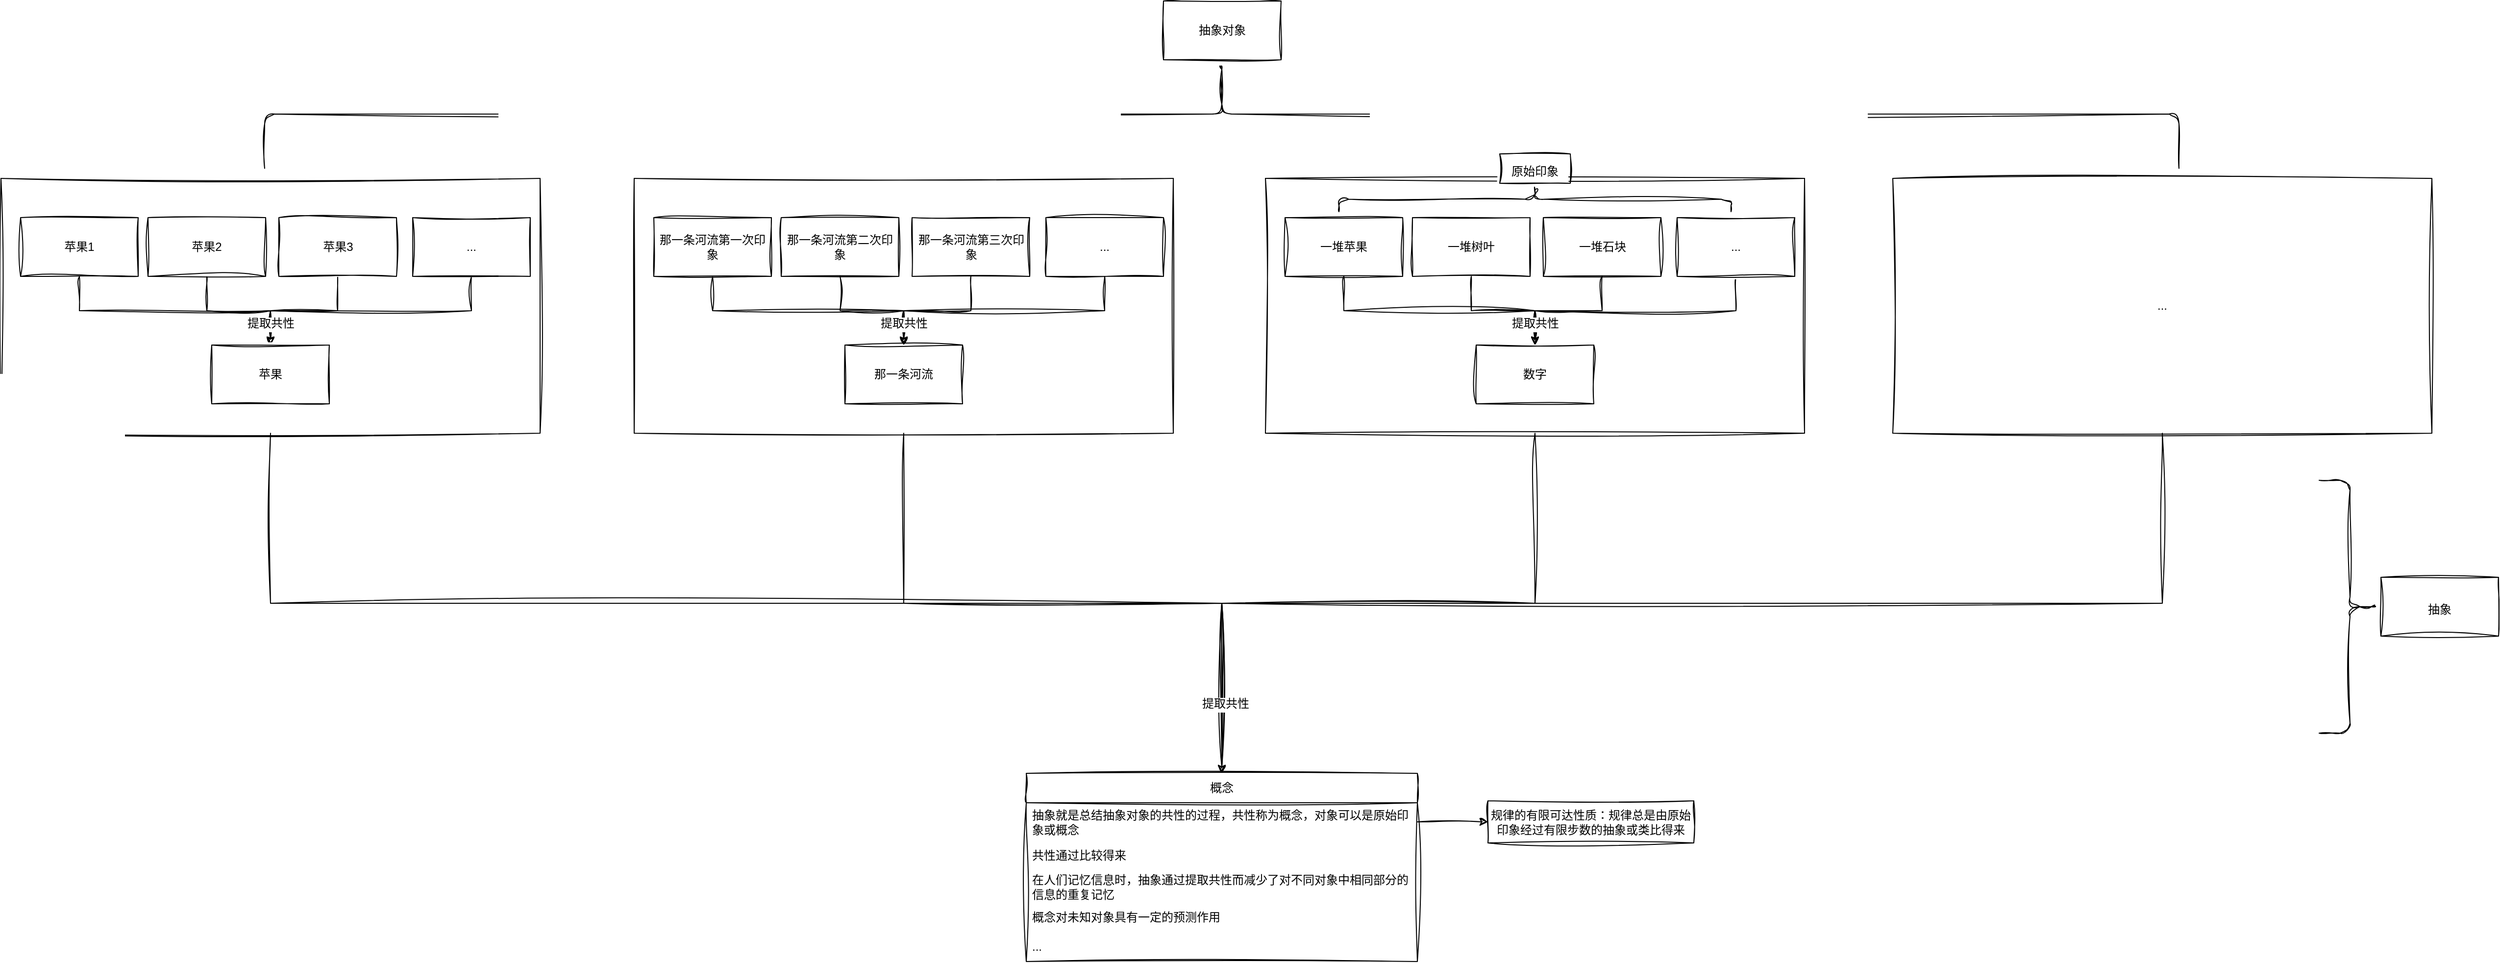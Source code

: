 <mxfile version="21.3.0" type="device" pages="3">
  <diagram name="第 1 页" id="Yl0xwaFMlr-NV5wVUSYk">
    <mxGraphModel dx="2074" dy="1116" grid="1" gridSize="3" guides="1" tooltips="1" connect="1" arrows="1" fold="1" page="1" pageScale="1" pageWidth="1654" pageHeight="1169" background="none" math="0" shadow="0">
      <root>
        <mxCell id="0" />
        <mxCell id="1" parent="0" />
        <mxCell id="1SGnOqaE-IKHNnZimrMi-48" style="edgeStyle=orthogonalEdgeStyle;rounded=0;orthogonalLoop=1;jettySize=auto;html=1;exitX=0.5;exitY=1;exitDx=0;exitDy=0;sketch=1;curveFitting=1;jiggle=2;fontSize=12;fontFamily=Helvetica;fontStyle=0;labelBorderColor=none;labelBackgroundColor=none;fontColor=default;" parent="1" source="1SGnOqaE-IKHNnZimrMi-6" target="1SGnOqaE-IKHNnZimrMi-43" edge="1">
          <mxGeometry relative="1" as="geometry" />
        </mxCell>
        <mxCell id="1SGnOqaE-IKHNnZimrMi-6" value="" style="swimlane;startSize=0;rounded=0;sketch=1;curveFitting=1;jiggle=2;fontSize=12;fontFamily=Helvetica;fontStyle=0;labelBorderColor=none;labelBackgroundColor=none;fontColor=default;" parent="1" vertex="1">
          <mxGeometry x="70" y="229" width="550" height="260" as="geometry">
            <mxRectangle x="70" y="170" width="50" height="40" as="alternateBounds" />
          </mxGeometry>
        </mxCell>
        <mxCell id="1SGnOqaE-IKHNnZimrMi-15" style="edgeStyle=orthogonalEdgeStyle;rounded=0;orthogonalLoop=1;jettySize=auto;html=1;exitX=0.5;exitY=1;exitDx=0;exitDy=0;entryX=0.5;entryY=0;entryDx=0;entryDy=0;sketch=1;curveFitting=1;jiggle=2;fontSize=12;fontFamily=Helvetica;fontStyle=0;labelBorderColor=none;labelBackgroundColor=none;fontColor=default;" parent="1SGnOqaE-IKHNnZimrMi-6" source="1SGnOqaE-IKHNnZimrMi-8" target="1SGnOqaE-IKHNnZimrMi-14" edge="1">
          <mxGeometry relative="1" as="geometry" />
        </mxCell>
        <mxCell id="1SGnOqaE-IKHNnZimrMi-8" value="苹果1" style="rounded=0;whiteSpace=wrap;html=1;sketch=1;curveFitting=1;jiggle=2;fontSize=12;fontFamily=Helvetica;fontStyle=0;labelBorderColor=none;labelBackgroundColor=none;fontColor=default;" parent="1SGnOqaE-IKHNnZimrMi-6" vertex="1">
          <mxGeometry x="20" y="40" width="120" height="60" as="geometry" />
        </mxCell>
        <mxCell id="1SGnOqaE-IKHNnZimrMi-16" style="edgeStyle=orthogonalEdgeStyle;rounded=0;orthogonalLoop=1;jettySize=auto;html=1;exitX=0.5;exitY=1;exitDx=0;exitDy=0;sketch=1;curveFitting=1;jiggle=2;fontSize=12;fontFamily=Helvetica;fontStyle=0;labelBorderColor=none;labelBackgroundColor=none;fontColor=default;" parent="1SGnOqaE-IKHNnZimrMi-6" source="1SGnOqaE-IKHNnZimrMi-11" target="1SGnOqaE-IKHNnZimrMi-14" edge="1">
          <mxGeometry relative="1" as="geometry" />
        </mxCell>
        <mxCell id="1SGnOqaE-IKHNnZimrMi-11" value="苹果2" style="rounded=0;whiteSpace=wrap;html=1;sketch=1;curveFitting=1;jiggle=2;fontSize=12;fontFamily=Helvetica;fontStyle=0;labelBorderColor=none;labelBackgroundColor=none;fontColor=default;" parent="1SGnOqaE-IKHNnZimrMi-6" vertex="1">
          <mxGeometry x="150" y="40" width="120" height="60" as="geometry" />
        </mxCell>
        <mxCell id="1SGnOqaE-IKHNnZimrMi-17" style="edgeStyle=orthogonalEdgeStyle;rounded=0;orthogonalLoop=1;jettySize=auto;html=1;exitX=0.5;exitY=1;exitDx=0;exitDy=0;sketch=1;curveFitting=1;jiggle=2;fontSize=12;fontFamily=Helvetica;fontStyle=0;labelBorderColor=none;labelBackgroundColor=none;fontColor=default;" parent="1SGnOqaE-IKHNnZimrMi-6" source="1SGnOqaE-IKHNnZimrMi-12" target="1SGnOqaE-IKHNnZimrMi-14" edge="1">
          <mxGeometry relative="1" as="geometry" />
        </mxCell>
        <mxCell id="1SGnOqaE-IKHNnZimrMi-12" value="苹果3" style="rounded=0;whiteSpace=wrap;html=1;sketch=1;curveFitting=1;jiggle=2;fontSize=12;fontFamily=Helvetica;fontStyle=0;labelBorderColor=none;labelBackgroundColor=none;fontColor=default;" parent="1SGnOqaE-IKHNnZimrMi-6" vertex="1">
          <mxGeometry x="283.5" y="40" width="120" height="60" as="geometry" />
        </mxCell>
        <mxCell id="1SGnOqaE-IKHNnZimrMi-18" style="edgeStyle=orthogonalEdgeStyle;rounded=0;orthogonalLoop=1;jettySize=auto;html=1;exitX=0.5;exitY=1;exitDx=0;exitDy=0;entryX=0.5;entryY=0;entryDx=0;entryDy=0;sketch=1;curveFitting=1;jiggle=2;fontSize=12;fontFamily=Helvetica;fontStyle=0;labelBorderColor=none;labelBackgroundColor=none;fontColor=default;" parent="1SGnOqaE-IKHNnZimrMi-6" source="1SGnOqaE-IKHNnZimrMi-13" target="1SGnOqaE-IKHNnZimrMi-14" edge="1">
          <mxGeometry relative="1" as="geometry">
            <mxPoint x="280" y="170" as="targetPoint" />
          </mxGeometry>
        </mxCell>
        <mxCell id="1SGnOqaE-IKHNnZimrMi-13" value="..." style="rounded=0;whiteSpace=wrap;html=1;sketch=1;curveFitting=1;jiggle=2;fontSize=12;fontFamily=Helvetica;fontStyle=0;labelBorderColor=none;labelBackgroundColor=none;fontColor=default;" parent="1SGnOqaE-IKHNnZimrMi-6" vertex="1">
          <mxGeometry x="420" y="40" width="120" height="60" as="geometry" />
        </mxCell>
        <mxCell id="1SGnOqaE-IKHNnZimrMi-14" value="苹果" style="rounded=0;whiteSpace=wrap;html=1;sketch=1;curveFitting=1;jiggle=2;fontSize=12;fontFamily=Helvetica;fontStyle=0;labelBorderColor=none;labelBackgroundColor=none;fontColor=default;" parent="1SGnOqaE-IKHNnZimrMi-6" vertex="1">
          <mxGeometry x="215" y="170" width="120" height="60" as="geometry" />
        </mxCell>
        <mxCell id="vWAVznYgMX22e1zpLjMc-3" value="提取共性" style="edgeLabel;html=1;align=center;verticalAlign=middle;resizable=0;points=[];fontSize=12;fontFamily=Architects Daughter;" parent="1SGnOqaE-IKHNnZimrMi-6" vertex="1" connectable="0">
          <mxGeometry x="275" y="149" as="geometry" />
        </mxCell>
        <mxCell id="1SGnOqaE-IKHNnZimrMi-49" style="edgeStyle=orthogonalEdgeStyle;rounded=0;orthogonalLoop=1;jettySize=auto;html=1;exitX=0.5;exitY=1;exitDx=0;exitDy=0;sketch=1;curveFitting=1;jiggle=2;entryX=0.5;entryY=0;entryDx=0;entryDy=0;fontSize=12;fontFamily=Helvetica;fontStyle=0;labelBorderColor=none;labelBackgroundColor=none;fontColor=default;" parent="1" source="1SGnOqaE-IKHNnZimrMi-20" target="1SGnOqaE-IKHNnZimrMi-43" edge="1">
          <mxGeometry relative="1" as="geometry">
            <mxPoint x="1310" y="819" as="targetPoint" />
          </mxGeometry>
        </mxCell>
        <mxCell id="1SGnOqaE-IKHNnZimrMi-20" value="" style="swimlane;startSize=0;rounded=0;sketch=1;curveFitting=1;jiggle=2;fontSize=12;fontFamily=Helvetica;fontStyle=0;labelBorderColor=none;labelBackgroundColor=none;fontColor=default;" parent="1" vertex="1">
          <mxGeometry x="716" y="229" width="550" height="260" as="geometry">
            <mxRectangle x="70" y="170" width="50" height="40" as="alternateBounds" />
          </mxGeometry>
        </mxCell>
        <mxCell id="1SGnOqaE-IKHNnZimrMi-21" style="edgeStyle=orthogonalEdgeStyle;rounded=0;orthogonalLoop=1;jettySize=auto;html=1;exitX=0.5;exitY=1;exitDx=0;exitDy=0;entryX=0.5;entryY=0;entryDx=0;entryDy=0;sketch=1;curveFitting=1;jiggle=2;fontSize=12;fontFamily=Helvetica;fontStyle=0;labelBorderColor=none;labelBackgroundColor=none;fontColor=default;" parent="1SGnOqaE-IKHNnZimrMi-20" source="1SGnOqaE-IKHNnZimrMi-22" target="1SGnOqaE-IKHNnZimrMi-30" edge="1">
          <mxGeometry relative="1" as="geometry" />
        </mxCell>
        <mxCell id="1SGnOqaE-IKHNnZimrMi-22" value="那一条河流第一次印象" style="rounded=0;whiteSpace=wrap;html=1;sketch=1;curveFitting=1;jiggle=2;fontSize=12;fontFamily=Helvetica;fontStyle=0;labelBorderColor=none;labelBackgroundColor=none;fontColor=default;" parent="1SGnOqaE-IKHNnZimrMi-20" vertex="1">
          <mxGeometry x="20" y="40" width="120" height="60" as="geometry" />
        </mxCell>
        <mxCell id="1SGnOqaE-IKHNnZimrMi-23" style="edgeStyle=orthogonalEdgeStyle;rounded=0;orthogonalLoop=1;jettySize=auto;html=1;exitX=0.5;exitY=1;exitDx=0;exitDy=0;sketch=1;curveFitting=1;jiggle=2;fontSize=12;fontFamily=Helvetica;fontStyle=0;labelBorderColor=none;labelBackgroundColor=none;fontColor=default;" parent="1SGnOqaE-IKHNnZimrMi-20" source="1SGnOqaE-IKHNnZimrMi-24" target="1SGnOqaE-IKHNnZimrMi-30" edge="1">
          <mxGeometry relative="1" as="geometry" />
        </mxCell>
        <mxCell id="1SGnOqaE-IKHNnZimrMi-24" value="那一条河流第二次印象" style="rounded=0;whiteSpace=wrap;html=1;sketch=1;curveFitting=1;jiggle=2;fontSize=12;fontFamily=Helvetica;fontStyle=0;labelBorderColor=none;labelBackgroundColor=none;fontColor=default;" parent="1SGnOqaE-IKHNnZimrMi-20" vertex="1">
          <mxGeometry x="150" y="40" width="120" height="60" as="geometry" />
        </mxCell>
        <mxCell id="1SGnOqaE-IKHNnZimrMi-25" style="edgeStyle=orthogonalEdgeStyle;rounded=0;orthogonalLoop=1;jettySize=auto;html=1;exitX=0.5;exitY=1;exitDx=0;exitDy=0;sketch=1;curveFitting=1;jiggle=2;fontSize=12;fontFamily=Helvetica;fontStyle=0;labelBorderColor=none;labelBackgroundColor=none;fontColor=default;" parent="1SGnOqaE-IKHNnZimrMi-20" source="1SGnOqaE-IKHNnZimrMi-27" target="1SGnOqaE-IKHNnZimrMi-30" edge="1">
          <mxGeometry relative="1" as="geometry" />
        </mxCell>
        <mxCell id="1SGnOqaE-IKHNnZimrMi-27" value="那一条河流第三次印象" style="rounded=0;whiteSpace=wrap;html=1;sketch=1;curveFitting=1;jiggle=2;fontSize=12;fontFamily=Helvetica;fontStyle=0;labelBorderColor=none;labelBackgroundColor=none;fontColor=default;" parent="1SGnOqaE-IKHNnZimrMi-20" vertex="1">
          <mxGeometry x="283.5" y="40" width="120" height="60" as="geometry" />
        </mxCell>
        <mxCell id="1SGnOqaE-IKHNnZimrMi-28" style="edgeStyle=orthogonalEdgeStyle;rounded=0;orthogonalLoop=1;jettySize=auto;html=1;exitX=0.5;exitY=1;exitDx=0;exitDy=0;entryX=0.5;entryY=0;entryDx=0;entryDy=0;sketch=1;curveFitting=1;jiggle=2;fontSize=12;fontFamily=Helvetica;fontStyle=0;labelBorderColor=none;labelBackgroundColor=none;fontColor=default;" parent="1SGnOqaE-IKHNnZimrMi-20" source="1SGnOqaE-IKHNnZimrMi-29" target="1SGnOqaE-IKHNnZimrMi-30" edge="1">
          <mxGeometry relative="1" as="geometry">
            <mxPoint x="280" y="170" as="targetPoint" />
          </mxGeometry>
        </mxCell>
        <mxCell id="1SGnOqaE-IKHNnZimrMi-29" value="..." style="rounded=0;whiteSpace=wrap;html=1;sketch=1;curveFitting=1;jiggle=2;fontSize=12;fontFamily=Helvetica;fontStyle=0;labelBorderColor=none;labelBackgroundColor=none;fontColor=default;" parent="1SGnOqaE-IKHNnZimrMi-20" vertex="1">
          <mxGeometry x="420" y="40" width="120" height="60" as="geometry" />
        </mxCell>
        <mxCell id="1SGnOqaE-IKHNnZimrMi-30" value="那一条河流" style="rounded=0;whiteSpace=wrap;html=1;sketch=1;curveFitting=1;jiggle=2;fontSize=12;fontFamily=Helvetica;fontStyle=0;labelBorderColor=none;labelBackgroundColor=none;fontColor=default;" parent="1SGnOqaE-IKHNnZimrMi-20" vertex="1">
          <mxGeometry x="215" y="170" width="120" height="60" as="geometry" />
        </mxCell>
        <mxCell id="vWAVznYgMX22e1zpLjMc-4" value="提取共性" style="edgeLabel;html=1;align=center;verticalAlign=middle;resizable=0;points=[];fontSize=12;fontFamily=Architects Daughter;" parent="1SGnOqaE-IKHNnZimrMi-20" vertex="1" connectable="0">
          <mxGeometry x="275" y="149" as="geometry" />
        </mxCell>
        <mxCell id="1SGnOqaE-IKHNnZimrMi-50" style="edgeStyle=orthogonalEdgeStyle;rounded=0;orthogonalLoop=1;jettySize=auto;html=1;exitX=0.5;exitY=1;exitDx=0;exitDy=0;entryX=0.5;entryY=0;entryDx=0;entryDy=0;sketch=1;curveFitting=1;jiggle=2;fontSize=12;fontFamily=Helvetica;fontStyle=0;labelBorderColor=none;labelBackgroundColor=none;fontColor=default;" parent="1" source="1SGnOqaE-IKHNnZimrMi-31" target="1SGnOqaE-IKHNnZimrMi-43" edge="1">
          <mxGeometry relative="1" as="geometry" />
        </mxCell>
        <mxCell id="1SGnOqaE-IKHNnZimrMi-31" value="" style="swimlane;startSize=0;rounded=0;sketch=1;curveFitting=1;jiggle=2;fontSize=12;fontFamily=Helvetica;fontStyle=0;labelBorderColor=none;labelBackgroundColor=none;fontColor=default;" parent="1" vertex="1">
          <mxGeometry x="1360" y="229" width="550" height="260" as="geometry">
            <mxRectangle x="70" y="170" width="50" height="40" as="alternateBounds" />
          </mxGeometry>
        </mxCell>
        <mxCell id="1SGnOqaE-IKHNnZimrMi-32" style="edgeStyle=orthogonalEdgeStyle;rounded=0;orthogonalLoop=1;jettySize=auto;html=1;exitX=0.5;exitY=1;exitDx=0;exitDy=0;entryX=0.5;entryY=0;entryDx=0;entryDy=0;sketch=1;curveFitting=1;jiggle=2;fontSize=12;fontFamily=Helvetica;fontStyle=0;labelBorderColor=none;labelBackgroundColor=none;fontColor=default;" parent="1SGnOqaE-IKHNnZimrMi-31" source="1SGnOqaE-IKHNnZimrMi-33" target="1SGnOqaE-IKHNnZimrMi-41" edge="1">
          <mxGeometry relative="1" as="geometry" />
        </mxCell>
        <mxCell id="1SGnOqaE-IKHNnZimrMi-33" value="一堆苹果" style="rounded=0;whiteSpace=wrap;html=1;sketch=1;curveFitting=1;jiggle=2;fontSize=12;fontFamily=Helvetica;fontStyle=0;labelBorderColor=none;labelBackgroundColor=none;fontColor=default;" parent="1SGnOqaE-IKHNnZimrMi-31" vertex="1">
          <mxGeometry x="20" y="40" width="120" height="60" as="geometry" />
        </mxCell>
        <mxCell id="1SGnOqaE-IKHNnZimrMi-34" style="edgeStyle=orthogonalEdgeStyle;rounded=0;orthogonalLoop=1;jettySize=auto;html=1;exitX=0.5;exitY=1;exitDx=0;exitDy=0;sketch=1;curveFitting=1;jiggle=2;fontSize=12;fontFamily=Helvetica;fontStyle=0;labelBorderColor=none;labelBackgroundColor=none;fontColor=default;" parent="1SGnOqaE-IKHNnZimrMi-31" source="1SGnOqaE-IKHNnZimrMi-35" target="1SGnOqaE-IKHNnZimrMi-41" edge="1">
          <mxGeometry relative="1" as="geometry" />
        </mxCell>
        <mxCell id="1SGnOqaE-IKHNnZimrMi-35" value="一堆树叶" style="rounded=0;whiteSpace=wrap;html=1;sketch=1;curveFitting=1;jiggle=2;fontSize=12;fontFamily=Helvetica;fontStyle=0;labelBorderColor=none;labelBackgroundColor=none;fontColor=default;" parent="1SGnOqaE-IKHNnZimrMi-31" vertex="1">
          <mxGeometry x="150" y="40" width="120" height="60" as="geometry" />
        </mxCell>
        <mxCell id="1SGnOqaE-IKHNnZimrMi-36" style="edgeStyle=orthogonalEdgeStyle;rounded=0;orthogonalLoop=1;jettySize=auto;html=1;exitX=0.5;exitY=1;exitDx=0;exitDy=0;sketch=1;curveFitting=1;jiggle=2;fontSize=12;fontFamily=Helvetica;fontStyle=0;labelBorderColor=none;labelBackgroundColor=none;fontColor=default;" parent="1SGnOqaE-IKHNnZimrMi-31" source="1SGnOqaE-IKHNnZimrMi-38" target="1SGnOqaE-IKHNnZimrMi-41" edge="1">
          <mxGeometry relative="1" as="geometry" />
        </mxCell>
        <mxCell id="1SGnOqaE-IKHNnZimrMi-38" value="一堆石块" style="rounded=0;whiteSpace=wrap;html=1;sketch=1;curveFitting=1;jiggle=2;fontSize=12;fontFamily=Helvetica;fontStyle=0;labelBorderColor=none;labelBackgroundColor=none;fontColor=default;" parent="1SGnOqaE-IKHNnZimrMi-31" vertex="1">
          <mxGeometry x="283.5" y="40" width="120" height="60" as="geometry" />
        </mxCell>
        <mxCell id="1SGnOqaE-IKHNnZimrMi-39" style="edgeStyle=orthogonalEdgeStyle;rounded=0;orthogonalLoop=1;jettySize=auto;html=1;exitX=0.5;exitY=1;exitDx=0;exitDy=0;entryX=0.5;entryY=0;entryDx=0;entryDy=0;sketch=1;curveFitting=1;jiggle=2;fontSize=12;fontFamily=Helvetica;fontStyle=0;labelBorderColor=none;labelBackgroundColor=none;fontColor=default;" parent="1SGnOqaE-IKHNnZimrMi-31" source="1SGnOqaE-IKHNnZimrMi-40" target="1SGnOqaE-IKHNnZimrMi-41" edge="1">
          <mxGeometry relative="1" as="geometry">
            <mxPoint x="280" y="170" as="targetPoint" />
          </mxGeometry>
        </mxCell>
        <mxCell id="1SGnOqaE-IKHNnZimrMi-40" value="..." style="rounded=0;whiteSpace=wrap;html=1;sketch=1;curveFitting=1;jiggle=2;fontSize=12;fontFamily=Helvetica;fontStyle=0;labelBorderColor=none;labelBackgroundColor=none;fontColor=default;" parent="1SGnOqaE-IKHNnZimrMi-31" vertex="1">
          <mxGeometry x="420" y="40" width="120" height="60" as="geometry" />
        </mxCell>
        <mxCell id="1SGnOqaE-IKHNnZimrMi-41" value="数字" style="rounded=0;whiteSpace=wrap;html=1;sketch=1;curveFitting=1;jiggle=2;fontSize=12;fontFamily=Helvetica;fontStyle=0;labelBorderColor=none;labelBackgroundColor=none;fontColor=default;" parent="1SGnOqaE-IKHNnZimrMi-31" vertex="1">
          <mxGeometry x="215" y="170" width="120" height="60" as="geometry" />
        </mxCell>
        <mxCell id="vWAVznYgMX22e1zpLjMc-5" value="提取共性" style="edgeLabel;html=1;align=center;verticalAlign=middle;resizable=0;points=[];fontSize=12;fontFamily=Architects Daughter;" parent="1SGnOqaE-IKHNnZimrMi-31" vertex="1" connectable="0">
          <mxGeometry x="275" y="149" as="geometry" />
        </mxCell>
        <mxCell id="vWAVznYgMX22e1zpLjMc-7" value="" style="shape=curlyBracket;whiteSpace=wrap;html=1;rounded=1;flipH=1;labelPosition=right;verticalLabelPosition=middle;align=left;verticalAlign=middle;sketch=1;hachureGap=4;jiggle=2;curveFitting=1;fontFamily=Architects Daughter;fontSource=https%3A%2F%2Ffonts.googleapis.com%2Fcss%3Ffamily%3DArchitects%2BDaughter;fontSize=20;rotation=270;" parent="1SGnOqaE-IKHNnZimrMi-31" vertex="1">
          <mxGeometry x="262.25" y="-178.75" width="25.5" height="400" as="geometry" />
        </mxCell>
        <mxCell id="1SGnOqaE-IKHNnZimrMi-51" style="edgeStyle=orthogonalEdgeStyle;rounded=0;orthogonalLoop=1;jettySize=auto;html=1;exitX=0.5;exitY=1;exitDx=0;exitDy=0;sketch=1;curveFitting=1;jiggle=2;entryX=0.5;entryY=0;entryDx=0;entryDy=0;fontSize=12;fontFamily=Helvetica;fontStyle=0;labelBorderColor=none;labelBackgroundColor=none;fontColor=default;" parent="1" source="1SGnOqaE-IKHNnZimrMi-42" target="1SGnOqaE-IKHNnZimrMi-43" edge="1">
          <mxGeometry relative="1" as="geometry">
            <mxPoint x="1362" y="827" as="targetPoint" />
          </mxGeometry>
        </mxCell>
        <mxCell id="vWAVznYgMX22e1zpLjMc-2" value="提取共性" style="edgeLabel;html=1;align=center;verticalAlign=middle;resizable=0;points=[];fontSize=12;fontFamily=Architects Daughter;" parent="1SGnOqaE-IKHNnZimrMi-51" vertex="1" connectable="0">
          <mxGeometry x="0.891" y="3" relative="1" as="geometry">
            <mxPoint y="1" as="offset" />
          </mxGeometry>
        </mxCell>
        <mxCell id="1SGnOqaE-IKHNnZimrMi-42" value="..." style="rounded=0;whiteSpace=wrap;html=1;fillColor=none;sketch=1;curveFitting=1;jiggle=2;fontSize=12;fontFamily=Helvetica;fontStyle=0;labelBorderColor=none;labelBackgroundColor=none;fontColor=default;" parent="1" vertex="1">
          <mxGeometry x="2000" y="229" width="550" height="260" as="geometry" />
        </mxCell>
        <mxCell id="1SGnOqaE-IKHNnZimrMi-43" value="概念" style="swimlane;fontStyle=0;childLayout=stackLayout;horizontal=1;startSize=30;horizontalStack=0;resizeParent=1;resizeParentMax=0;resizeLast=0;collapsible=1;marginBottom=0;whiteSpace=wrap;html=1;fillColor=none;rounded=0;sketch=1;curveFitting=1;jiggle=2;fontSize=12;fontFamily=Helvetica;labelBorderColor=none;labelBackgroundColor=none;fontColor=default;" parent="1" vertex="1">
          <mxGeometry x="1116" y="836" width="399" height="192" as="geometry" />
        </mxCell>
        <mxCell id="1SGnOqaE-IKHNnZimrMi-44" value="抽象就是总结抽象对象的共性的过程，共性称为概念，对象可以是原始印象或概念" style="text;strokeColor=none;fillColor=none;align=left;verticalAlign=middle;spacingLeft=4;spacingRight=4;overflow=hidden;points=[[0,0.5],[1,0.5]];portConstraint=eastwest;rotatable=0;whiteSpace=wrap;html=1;rounded=0;sketch=1;curveFitting=1;jiggle=2;fontSize=12;fontFamily=Helvetica;fontStyle=0;labelBorderColor=none;labelBackgroundColor=none;fontColor=default;" parent="1SGnOqaE-IKHNnZimrMi-43" vertex="1">
          <mxGeometry y="30" width="399" height="39" as="geometry" />
        </mxCell>
        <mxCell id="qj8h1Q31FDAgZCi3IK30-6" value="共性通过比较得来" style="text;strokeColor=none;fillColor=none;align=left;verticalAlign=middle;spacingLeft=4;spacingRight=4;overflow=hidden;points=[[0,0.5],[1,0.5]];portConstraint=eastwest;rotatable=0;whiteSpace=wrap;html=1;fontSize=12;fontFamily=Helvetica;fontStyle=0;labelBorderColor=none;labelBackgroundColor=none;fontColor=default;" parent="1SGnOqaE-IKHNnZimrMi-43" vertex="1">
          <mxGeometry y="69" width="399" height="30" as="geometry" />
        </mxCell>
        <mxCell id="1SGnOqaE-IKHNnZimrMi-45" value="在人们记忆信息时，抽象通过提取共性而减少了对不同对象中相同部分的信息的重复记忆" style="text;strokeColor=none;fillColor=none;align=left;verticalAlign=middle;spacingLeft=4;spacingRight=4;overflow=hidden;points=[[0,0.5],[1,0.5]];portConstraint=eastwest;rotatable=0;whiteSpace=wrap;html=1;rounded=0;sketch=1;curveFitting=1;jiggle=2;fontSize=12;fontFamily=Helvetica;fontStyle=0;labelBorderColor=none;labelBackgroundColor=none;fontColor=default;" parent="1SGnOqaE-IKHNnZimrMi-43" vertex="1">
          <mxGeometry y="99" width="399" height="33" as="geometry" />
        </mxCell>
        <mxCell id="1SGnOqaE-IKHNnZimrMi-47" value="概念对未知对象具有一定的预测作用" style="text;strokeColor=none;fillColor=none;align=left;verticalAlign=middle;spacingLeft=4;spacingRight=4;overflow=hidden;points=[[0,0.5],[1,0.5]];portConstraint=eastwest;rotatable=0;whiteSpace=wrap;html=1;rounded=0;sketch=1;curveFitting=1;jiggle=2;fontSize=12;fontFamily=Helvetica;fontStyle=0;labelBorderColor=none;labelBackgroundColor=none;fontColor=default;" parent="1SGnOqaE-IKHNnZimrMi-43" vertex="1">
          <mxGeometry y="132" width="399" height="30" as="geometry" />
        </mxCell>
        <mxCell id="1SGnOqaE-IKHNnZimrMi-46" value="..." style="text;strokeColor=none;fillColor=none;align=left;verticalAlign=middle;spacingLeft=4;spacingRight=4;overflow=hidden;points=[[0,0.5],[1,0.5]];portConstraint=eastwest;rotatable=0;whiteSpace=wrap;html=1;rounded=0;sketch=1;curveFitting=1;jiggle=2;fontSize=12;fontFamily=Helvetica;fontStyle=0;labelBorderColor=none;labelBackgroundColor=none;fontColor=default;" parent="1SGnOqaE-IKHNnZimrMi-43" vertex="1">
          <mxGeometry y="162" width="399" height="30" as="geometry" />
        </mxCell>
        <mxCell id="qj8h1Q31FDAgZCi3IK30-1" value="规律的有限可达性质：规律总是由原始印象经过有限步数的抽象或类比得来" style="rounded=0;whiteSpace=wrap;html=1;hachureGap=4;fontFamily=Helvetica;fontSize=12;sketch=1;curveFitting=1;jiggle=2;fontStyle=0;labelBorderColor=none;labelBackgroundColor=none;fontColor=default;" parent="1" vertex="1">
          <mxGeometry x="1587" y="864" width="210" height="43" as="geometry" />
        </mxCell>
        <mxCell id="qj8h1Q31FDAgZCi3IK30-3" style="edgeStyle=orthogonalEdgeStyle;rounded=0;sketch=1;hachureGap=4;jiggle=2;curveFitting=1;orthogonalLoop=1;jettySize=auto;html=1;exitX=1;exitY=0.5;exitDx=0;exitDy=0;entryX=0;entryY=0.5;entryDx=0;entryDy=0;fontFamily=Helvetica;fontSize=12;fontStyle=0;labelBorderColor=none;labelBackgroundColor=none;fontColor=default;" parent="1" source="1SGnOqaE-IKHNnZimrMi-44" target="qj8h1Q31FDAgZCi3IK30-1" edge="1">
          <mxGeometry relative="1" as="geometry" />
        </mxCell>
        <mxCell id="qj8h1Q31FDAgZCi3IK30-7" value="" style="shape=curlyBracket;whiteSpace=wrap;html=1;rounded=1;flipH=1;labelPosition=right;verticalLabelPosition=middle;align=left;verticalAlign=middle;labelBackgroundColor=none;labelBorderColor=none;sketch=1;hachureGap=4;jiggle=2;curveFitting=1;fontFamily=Helvetica;fontSize=12;fontColor=default;rotation=-90;" parent="1" vertex="1">
          <mxGeometry x="1260.07" y="-813.18" width="110.87" height="1953" as="geometry" />
        </mxCell>
        <mxCell id="qj8h1Q31FDAgZCi3IK30-8" value="抽象对象" style="rounded=0;whiteSpace=wrap;html=1;labelBackgroundColor=none;labelBorderColor=none;sketch=1;hachureGap=4;jiggle=2;curveFitting=1;fontFamily=Helvetica;fontSize=12;fontColor=default;" parent="1" vertex="1">
          <mxGeometry x="1256" y="48" width="120" height="60" as="geometry" />
        </mxCell>
        <mxCell id="qj8h1Q31FDAgZCi3IK30-9" value="" style="shape=curlyBracket;whiteSpace=wrap;html=1;rounded=1;flipH=1;labelPosition=right;verticalLabelPosition=middle;align=left;verticalAlign=middle;labelBackgroundColor=none;labelBorderColor=none;sketch=1;hachureGap=4;jiggle=2;curveFitting=1;fontFamily=Helvetica;fontSize=12;fontColor=default;" parent="1" vertex="1">
          <mxGeometry x="2435" y="537" width="63" height="258" as="geometry" />
        </mxCell>
        <mxCell id="vWAVznYgMX22e1zpLjMc-1" value="&lt;font style=&quot;font-size: 12px;&quot;&gt;抽象&lt;/font&gt;" style="rounded=0;whiteSpace=wrap;html=1;sketch=1;hachureGap=4;jiggle=2;curveFitting=1;fontFamily=Architects Daughter;fontSource=https%3A%2F%2Ffonts.googleapis.com%2Fcss%3Ffamily%3DArchitects%2BDaughter;fontSize=20;" parent="1" vertex="1">
          <mxGeometry x="2498" y="636" width="120" height="60" as="geometry" />
        </mxCell>
        <mxCell id="vWAVznYgMX22e1zpLjMc-9" value="&lt;font style=&quot;font-size: 12px;&quot;&gt;原始印象&lt;/font&gt;" style="rounded=0;whiteSpace=wrap;html=1;sketch=1;hachureGap=4;jiggle=2;curveFitting=1;fontFamily=Architects Daughter;fontSource=https%3A%2F%2Ffonts.googleapis.com%2Fcss%3Ffamily%3DArchitects%2BDaughter;fontSize=20;" parent="1" vertex="1">
          <mxGeometry x="1599" y="204" width="72" height="30" as="geometry" />
        </mxCell>
      </root>
    </mxGraphModel>
  </diagram>
  <diagram id="eTPJtrm2J6-1rgpKBoLS" name="第 2 页">
    <mxGraphModel dx="2074" dy="2285" grid="1" gridSize="3" guides="1" tooltips="1" connect="1" arrows="1" fold="1" page="1" pageScale="1" pageWidth="1654" pageHeight="1169" math="0" shadow="0">
      <root>
        <mxCell id="0" />
        <mxCell id="1" parent="0" />
        <mxCell id="0wcPV7DmGJttlhHDe2lS-7" value="交流" style="edgeStyle=orthogonalEdgeStyle;rounded=0;orthogonalLoop=1;jettySize=auto;html=1;sketch=1;curveFitting=1;jiggle=2;" parent="1" source="0wcPV7DmGJttlhHDe2lS-2" target="0wcPV7DmGJttlhHDe2lS-4" edge="1">
          <mxGeometry relative="1" as="geometry" />
        </mxCell>
        <mxCell id="0wcPV7DmGJttlhHDe2lS-8" value="" style="swimlane;startSize=0;sketch=1;curveFitting=1;jiggle=2;" parent="1" vertex="1">
          <mxGeometry x="54" y="-1122" width="360" height="90" as="geometry" />
        </mxCell>
        <mxCell id="0wcPV7DmGJttlhHDe2lS-1" value="思想" style="rounded=0;whiteSpace=wrap;html=1;sketch=1;curveFitting=1;jiggle=2;" parent="0wcPV7DmGJttlhHDe2lS-8" vertex="1">
          <mxGeometry x="12" y="15" width="120" height="60" as="geometry" />
        </mxCell>
        <mxCell id="0wcPV7DmGJttlhHDe2lS-2" value="语言" style="rounded=0;whiteSpace=wrap;html=1;sketch=1;curveFitting=1;jiggle=2;" parent="0wcPV7DmGJttlhHDe2lS-8" vertex="1">
          <mxGeometry x="213" y="15" width="120" height="60" as="geometry" />
        </mxCell>
        <mxCell id="0wcPV7DmGJttlhHDe2lS-3" value="抽象" style="edgeStyle=orthogonalEdgeStyle;rounded=0;orthogonalLoop=1;jettySize=auto;html=1;entryX=0;entryY=0.5;entryDx=0;entryDy=0;sketch=1;curveFitting=1;jiggle=2;" parent="0wcPV7DmGJttlhHDe2lS-8" source="0wcPV7DmGJttlhHDe2lS-1" target="0wcPV7DmGJttlhHDe2lS-2" edge="1">
          <mxGeometry relative="1" as="geometry" />
        </mxCell>
        <mxCell id="0wcPV7DmGJttlhHDe2lS-9" value="" style="swimlane;startSize=0;sketch=1;curveFitting=1;jiggle=2;" parent="1" vertex="1">
          <mxGeometry x="54" y="-960" width="360" height="90" as="geometry" />
        </mxCell>
        <mxCell id="0wcPV7DmGJttlhHDe2lS-5" value="思想" style="rounded=0;whiteSpace=wrap;html=1;sketch=1;curveFitting=1;jiggle=2;" parent="0wcPV7DmGJttlhHDe2lS-9" vertex="1">
          <mxGeometry x="15" y="15" width="120" height="60" as="geometry" />
        </mxCell>
        <mxCell id="0wcPV7DmGJttlhHDe2lS-4" value="语言" style="rounded=0;whiteSpace=wrap;html=1;sketch=1;curveFitting=1;jiggle=2;" parent="0wcPV7DmGJttlhHDe2lS-9" vertex="1">
          <mxGeometry x="213" y="15" width="120" height="60" as="geometry" />
        </mxCell>
        <mxCell id="0wcPV7DmGJttlhHDe2lS-6" value="联想" style="edgeStyle=orthogonalEdgeStyle;rounded=0;orthogonalLoop=1;jettySize=auto;html=1;sketch=1;curveFitting=1;jiggle=2;" parent="0wcPV7DmGJttlhHDe2lS-9" source="0wcPV7DmGJttlhHDe2lS-4" target="0wcPV7DmGJttlhHDe2lS-5" edge="1">
          <mxGeometry relative="1" as="geometry" />
        </mxCell>
      </root>
    </mxGraphModel>
  </diagram>
  <diagram id="Ssi2guWs2IpMnDcgtAZR" name="第 3 页">
    <mxGraphModel dx="2074" dy="1116" grid="1" gridSize="3" guides="1" tooltips="1" connect="1" arrows="1" fold="1" page="1" pageScale="1" pageWidth="1654" pageHeight="1169" math="0" shadow="0">
      <root>
        <mxCell id="0" />
        <mxCell id="1" parent="0" />
        <mxCell id="BabA9kt02ndI1PbesaMA-121" value="" style="rounded=0;whiteSpace=wrap;html=1;strokeWidth=1;" parent="1" vertex="1">
          <mxGeometry x="78" y="594" width="417" height="327" as="geometry" />
        </mxCell>
        <mxCell id="BabA9kt02ndI1PbesaMA-110" value="" style="ellipse;whiteSpace=wrap;html=1;fillColor=none;strokeWidth=1;" parent="1" vertex="1">
          <mxGeometry x="294" y="792" width="153" height="99" as="geometry" />
        </mxCell>
        <mxCell id="BabA9kt02ndI1PbesaMA-111" value="" style="ellipse;whiteSpace=wrap;html=1;fillColor=none;strokeWidth=1;" parent="1" vertex="1">
          <mxGeometry x="126" y="615" width="285" height="270" as="geometry" />
        </mxCell>
        <mxCell id="BabA9kt02ndI1PbesaMA-112" value="" style="ellipse;whiteSpace=wrap;html=1;fillColor=none;strokeWidth=1;" parent="1" vertex="1">
          <mxGeometry x="177" y="633" width="210" height="156" as="geometry" />
        </mxCell>
        <mxCell id="BabA9kt02ndI1PbesaMA-120" value="" style="ellipse;whiteSpace=wrap;html=1;fillColor=none;strokeWidth=1;" parent="1" vertex="1">
          <mxGeometry x="314.5" y="817" width="54.5" height="37" as="geometry" />
        </mxCell>
        <mxCell id="BabA9kt02ndI1PbesaMA-114" value="" style="ellipse;whiteSpace=wrap;html=1;fillColor=none;strokeWidth=1;" parent="1" vertex="1">
          <mxGeometry x="294" y="684" width="87" height="75" as="geometry" />
        </mxCell>
        <mxCell id="Iega-zLza_dOQ-nAFohW-5" value="" style="ellipse;whiteSpace=wrap;html=1;aspect=fixed;fillColor=none;shadow=0;" parent="1" vertex="1">
          <mxGeometry x="147" y="87" width="170" height="170" as="geometry" />
        </mxCell>
        <mxCell id="Iega-zLza_dOQ-nAFohW-7" value="" style="ellipse;whiteSpace=wrap;html=1;aspect=fixed;fillColor=none;shadow=0;" parent="1" vertex="1">
          <mxGeometry x="174" y="78" width="170" height="170" as="geometry" />
        </mxCell>
        <mxCell id="Iega-zLza_dOQ-nAFohW-8" value="" style="ellipse;whiteSpace=wrap;html=1;aspect=fixed;fillColor=none;shadow=0;" parent="1" vertex="1">
          <mxGeometry x="174" y="105" width="170" height="170" as="geometry" />
        </mxCell>
        <mxCell id="Iega-zLza_dOQ-nAFohW-10" value="苹果" style="text;html=1;strokeColor=none;fillColor=none;align=center;verticalAlign=middle;whiteSpace=wrap;rounded=0;shadow=0;" parent="1" vertex="1">
          <mxGeometry x="222" y="157" width="60" height="30" as="geometry" />
        </mxCell>
        <mxCell id="8L6t1kNR6qW9Kffad-cG-1" value="果&lt;br&gt;1" style="text;html=1;strokeColor=none;fillColor=none;align=center;verticalAlign=middle;whiteSpace=wrap;rounded=0;shadow=0;" parent="1" vertex="1">
          <mxGeometry x="135" y="156" width="60" height="30" as="geometry" />
        </mxCell>
        <mxCell id="8L6t1kNR6qW9Kffad-cG-2" value="果2" style="text;html=1;strokeColor=none;fillColor=none;align=center;verticalAlign=middle;whiteSpace=wrap;rounded=0;shadow=0;" parent="1" vertex="1">
          <mxGeometry x="273" y="90" width="60" height="30" as="geometry" />
        </mxCell>
        <mxCell id="8L6t1kNR6qW9Kffad-cG-3" value="果3" style="text;html=1;strokeColor=none;fillColor=none;align=center;verticalAlign=middle;whiteSpace=wrap;rounded=0;shadow=0;" parent="1" vertex="1">
          <mxGeometry x="252" y="243" width="60" height="30" as="geometry" />
        </mxCell>
        <mxCell id="gBTcC4AUW1KsVr0NR5jS-5" value="" style="edgeStyle=orthogonalEdgeStyle;rounded=0;orthogonalLoop=1;jettySize=auto;html=1;exitX=0.5;exitY=1;exitDx=0;exitDy=0;" parent="1" source="PU_-Z7Xvc6fW0HBf1dwk-1" target="gBTcC4AUW1KsVr0NR5jS-4" edge="1">
          <mxGeometry relative="1" as="geometry">
            <mxPoint x="1344" y="213" as="sourcePoint" />
          </mxGeometry>
        </mxCell>
        <mxCell id="gBTcC4AUW1KsVr0NR5jS-7" value="" style="edgeStyle=orthogonalEdgeStyle;rounded=0;orthogonalLoop=1;jettySize=auto;html=1;" parent="1" source="gBTcC4AUW1KsVr0NR5jS-4" target="gBTcC4AUW1KsVr0NR5jS-6" edge="1">
          <mxGeometry relative="1" as="geometry" />
        </mxCell>
        <mxCell id="gBTcC4AUW1KsVr0NR5jS-4" value="认知加工（变化）过程&lt;br&gt;&lt;br&gt;提取共性&lt;br&gt;忽略差异" style="rounded=0;whiteSpace=wrap;html=1;" parent="1" vertex="1">
          <mxGeometry x="1227.75" y="276" width="157.5" height="87" as="geometry" />
        </mxCell>
        <mxCell id="gBTcC4AUW1KsVr0NR5jS-6" value="人对苹果的认知结果（人对苹果的定义）&lt;br&gt;&lt;br&gt;苹果的外形&lt;br&gt;苹果的味道&lt;br&gt;苹果的用途&lt;br&gt;……" style="rounded=0;whiteSpace=wrap;html=1;" parent="1" vertex="1">
          <mxGeometry x="1177.5" y="420" width="258" height="93" as="geometry" />
        </mxCell>
        <mxCell id="gBTcC4AUW1KsVr0NR5jS-8" value="" style="shape=curlyBracket;whiteSpace=wrap;html=1;rounded=1;labelPosition=left;verticalLabelPosition=middle;align=right;verticalAlign=middle;" parent="1" vertex="1">
          <mxGeometry x="1252.5" y="455" width="18" height="38" as="geometry" />
        </mxCell>
        <mxCell id="gBTcC4AUW1KsVr0NR5jS-9" value="通过这些方面描述" style="text;html=1;strokeColor=none;fillColor=none;align=center;verticalAlign=middle;whiteSpace=wrap;rounded=0;" parent="1" vertex="1">
          <mxGeometry x="1188.5" y="458" width="60" height="30" as="geometry" />
        </mxCell>
        <mxCell id="PU_-Z7Xvc6fW0HBf1dwk-1" value="" style="swimlane;startSize=0;" parent="1" vertex="1">
          <mxGeometry x="996" y="15" width="621" height="216" as="geometry" />
        </mxCell>
        <mxCell id="PU_-Z7Xvc6fW0HBf1dwk-2" value="人对苹果认知来源" style="text;html=1;align=center;verticalAlign=middle;resizable=0;points=[];autosize=1;strokeColor=none;fillColor=none;" parent="PU_-Z7Xvc6fW0HBf1dwk-1" vertex="1">
          <mxGeometry x="253.5" y="9" width="114" height="27" as="geometry" />
        </mxCell>
        <mxCell id="PU_-Z7Xvc6fW0HBf1dwk-3" value="第一次接触&lt;br&gt;&lt;br&gt;看——苹果的外形&lt;br&gt;闻——苹果的气味" style="rounded=0;whiteSpace=wrap;html=1;" parent="PU_-Z7Xvc6fW0HBf1dwk-1" vertex="1">
          <mxGeometry x="30" y="72" width="120" height="99" as="geometry" />
        </mxCell>
        <mxCell id="PU_-Z7Xvc6fW0HBf1dwk-4" value="第二次接触&lt;br&gt;&lt;br&gt;看——苹果的外形&lt;br&gt;闻——苹果的气味&lt;br&gt;摸——苹果的触感&lt;br&gt;尝——苹果的味道" style="rounded=0;whiteSpace=wrap;html=1;" parent="PU_-Z7Xvc6fW0HBf1dwk-1" vertex="1">
          <mxGeometry x="177" y="72" width="120" height="99" as="geometry" />
        </mxCell>
        <mxCell id="PU_-Z7Xvc6fW0HBf1dwk-5" value="第三次接触&lt;br&gt;&lt;br&gt;看——苹果的外形&lt;br&gt;摸——苹果的触感&lt;br&gt;尝——苹果的味道" style="rounded=0;whiteSpace=wrap;html=1;" parent="PU_-Z7Xvc6fW0HBf1dwk-1" vertex="1">
          <mxGeometry x="324" y="72" width="120" height="99" as="geometry" />
        </mxCell>
        <mxCell id="PU_-Z7Xvc6fW0HBf1dwk-6" value="第n次接触&lt;br&gt;&lt;br&gt;……" style="rounded=0;whiteSpace=wrap;html=1;" parent="PU_-Z7Xvc6fW0HBf1dwk-1" vertex="1">
          <mxGeometry x="471" y="72" width="120" height="99" as="geometry" />
        </mxCell>
        <mxCell id="BabA9kt02ndI1PbesaMA-1" value="" style="ellipse;whiteSpace=wrap;html=1;fillColor=none;strokeWidth=1;" parent="1" vertex="1">
          <mxGeometry x="212.5" y="650" width="87" height="75" as="geometry" />
        </mxCell>
        <mxCell id="BabA9kt02ndI1PbesaMA-6" value="" style="shape=waypoint;sketch=0;fillStyle=solid;size=6;pointerEvents=1;points=[];fillColor=none;resizable=0;rotatable=0;perimeter=centerPerimeter;snapToPoint=1;strokeWidth=0;" parent="1" vertex="1">
          <mxGeometry x="220" y="734.5" width="20" height="20" as="geometry" />
        </mxCell>
        <mxCell id="BabA9kt02ndI1PbesaMA-9" value="苹果" style="text;html=1;strokeColor=none;fillColor=none;align=center;verticalAlign=middle;whiteSpace=wrap;rounded=0;strokeWidth=0;" parent="1" vertex="1">
          <mxGeometry x="249" y="670.5" width="60" height="30" as="geometry" />
        </mxCell>
        <mxCell id="BabA9kt02ndI1PbesaMA-10" value="" style="shape=waypoint;sketch=0;fillStyle=solid;size=6;pointerEvents=1;points=[];fillColor=none;resizable=0;rotatable=0;perimeter=centerPerimeter;snapToPoint=1;strokeWidth=0;" parent="1" vertex="1">
          <mxGeometry x="135" y="747" width="20" height="20" as="geometry" />
        </mxCell>
        <mxCell id="BabA9kt02ndI1PbesaMA-13" value="" style="shape=waypoint;sketch=0;fillStyle=solid;size=6;pointerEvents=1;points=[];fillColor=none;resizable=0;rotatable=0;perimeter=centerPerimeter;snapToPoint=1;strokeWidth=0;" parent="1" vertex="1">
          <mxGeometry x="163" y="775" width="20" height="20" as="geometry" />
        </mxCell>
        <mxCell id="BabA9kt02ndI1PbesaMA-15" value="" style="shape=waypoint;sketch=0;fillStyle=solid;size=6;pointerEvents=1;points=[];fillColor=none;resizable=0;rotatable=0;perimeter=centerPerimeter;snapToPoint=1;strokeWidth=0;" parent="1" vertex="1">
          <mxGeometry x="220" y="697" width="20" height="20" as="geometry" />
        </mxCell>
        <mxCell id="BabA9kt02ndI1PbesaMA-16" value="" style="shape=waypoint;sketch=0;fillStyle=solid;size=6;pointerEvents=1;points=[];fillColor=none;resizable=0;rotatable=0;perimeter=centerPerimeter;snapToPoint=1;strokeWidth=0;" parent="1" vertex="1">
          <mxGeometry x="259" y="691" width="20" height="20" as="geometry" />
        </mxCell>
        <mxCell id="BabA9kt02ndI1PbesaMA-17" value="" style="shape=waypoint;sketch=0;fillStyle=solid;size=6;pointerEvents=1;points=[];fillColor=none;resizable=0;rotatable=0;perimeter=centerPerimeter;snapToPoint=1;strokeWidth=0;" parent="1" vertex="1">
          <mxGeometry x="265" y="664" width="20" height="20" as="geometry" />
        </mxCell>
        <mxCell id="BabA9kt02ndI1PbesaMA-18" value="" style="shape=waypoint;sketch=0;fillStyle=solid;size=6;pointerEvents=1;points=[];fillColor=none;resizable=0;rotatable=0;perimeter=centerPerimeter;snapToPoint=1;strokeWidth=0;" parent="1" vertex="1">
          <mxGeometry x="192" y="779" width="20" height="20" as="geometry" />
        </mxCell>
        <mxCell id="BabA9kt02ndI1PbesaMA-20" value="" style="shape=waypoint;sketch=0;fillStyle=solid;size=6;pointerEvents=1;points=[];fillColor=none;resizable=0;rotatable=0;perimeter=centerPerimeter;snapToPoint=1;strokeWidth=0;" parent="1" vertex="1">
          <mxGeometry x="267" y="793" width="20" height="20" as="geometry" />
        </mxCell>
        <mxCell id="BabA9kt02ndI1PbesaMA-22" value="" style="shape=waypoint;sketch=0;fillStyle=solid;size=6;pointerEvents=1;points=[];fillColor=none;resizable=0;rotatable=0;perimeter=centerPerimeter;snapToPoint=1;strokeWidth=0;" parent="1" vertex="1">
          <mxGeometry x="294" y="714" width="20" height="20" as="geometry" />
        </mxCell>
        <mxCell id="BabA9kt02ndI1PbesaMA-23" value="" style="shape=waypoint;sketch=0;fillStyle=solid;size=6;pointerEvents=1;points=[];fillColor=none;resizable=0;rotatable=0;perimeter=centerPerimeter;snapToPoint=1;strokeWidth=0;" parent="1" vertex="1">
          <mxGeometry x="312" y="738" width="20" height="20" as="geometry" />
        </mxCell>
        <mxCell id="BabA9kt02ndI1PbesaMA-24" value="" style="shape=waypoint;sketch=0;fillStyle=solid;size=6;pointerEvents=1;points=[];fillColor=none;resizable=0;rotatable=0;perimeter=centerPerimeter;snapToPoint=1;strokeWidth=0;" parent="1" vertex="1">
          <mxGeometry x="340" y="735" width="20" height="20" as="geometry" />
        </mxCell>
        <mxCell id="BabA9kt02ndI1PbesaMA-26" value="" style="shape=waypoint;sketch=0;fillStyle=solid;size=6;pointerEvents=1;points=[];fillColor=none;resizable=0;rotatable=0;perimeter=centerPerimeter;snapToPoint=1;strokeWidth=0;" parent="1" vertex="1">
          <mxGeometry x="294" y="765" width="20" height="20" as="geometry" />
        </mxCell>
        <mxCell id="BabA9kt02ndI1PbesaMA-27" value="" style="shape=waypoint;sketch=0;fillStyle=solid;size=6;pointerEvents=1;points=[];fillColor=none;resizable=0;rotatable=0;perimeter=centerPerimeter;snapToPoint=1;strokeWidth=0;" parent="1" vertex="1">
          <mxGeometry x="311" y="799" width="20" height="20" as="geometry" />
        </mxCell>
        <mxCell id="BabA9kt02ndI1PbesaMA-28" value="" style="shape=waypoint;sketch=0;fillStyle=solid;size=6;pointerEvents=1;points=[];fillColor=none;resizable=0;rotatable=0;perimeter=centerPerimeter;snapToPoint=1;strokeWidth=0;" parent="1" vertex="1">
          <mxGeometry x="350" y="793" width="20" height="20" as="geometry" />
        </mxCell>
        <mxCell id="BabA9kt02ndI1PbesaMA-30" value="" style="shape=waypoint;sketch=0;fillStyle=solid;size=6;pointerEvents=1;points=[];fillColor=none;resizable=0;rotatable=0;perimeter=centerPerimeter;snapToPoint=1;strokeWidth=0;" parent="1" vertex="1">
          <mxGeometry x="330" y="755" width="20" height="20" as="geometry" />
        </mxCell>
        <mxCell id="BabA9kt02ndI1PbesaMA-31" value="" style="shape=waypoint;sketch=0;fillStyle=solid;size=6;pointerEvents=1;points=[];fillColor=none;resizable=0;rotatable=0;perimeter=centerPerimeter;snapToPoint=1;strokeWidth=0;" parent="1" vertex="1">
          <mxGeometry x="317" y="823" width="20" height="20" as="geometry" />
        </mxCell>
        <mxCell id="BabA9kt02ndI1PbesaMA-33" value="" style="shape=waypoint;sketch=0;fillStyle=solid;size=6;pointerEvents=1;points=[];fillColor=none;resizable=0;rotatable=0;perimeter=centerPerimeter;snapToPoint=1;strokeWidth=0;" parent="1" vertex="1">
          <mxGeometry x="116" y="663" width="20" height="20" as="geometry" />
        </mxCell>
        <mxCell id="BabA9kt02ndI1PbesaMA-37" value="" style="shape=waypoint;sketch=0;fillStyle=solid;size=6;pointerEvents=1;points=[];fillColor=none;resizable=0;rotatable=0;perimeter=centerPerimeter;snapToPoint=1;strokeWidth=0;" parent="1" vertex="1">
          <mxGeometry x="136" y="615" width="20" height="20" as="geometry" />
        </mxCell>
        <mxCell id="BabA9kt02ndI1PbesaMA-42" value="" style="shape=waypoint;sketch=0;fillStyle=solid;size=6;pointerEvents=1;points=[];fillColor=none;resizable=0;rotatable=0;perimeter=centerPerimeter;snapToPoint=1;strokeWidth=0;" parent="1" vertex="1">
          <mxGeometry x="197" y="827" width="20" height="20" as="geometry" />
        </mxCell>
        <mxCell id="BabA9kt02ndI1PbesaMA-46" value="" style="shape=waypoint;sketch=0;fillStyle=solid;size=6;pointerEvents=1;points=[];fillColor=none;resizable=0;rotatable=0;perimeter=centerPerimeter;snapToPoint=1;strokeWidth=0;" parent="1" vertex="1">
          <mxGeometry x="216" y="851" width="20" height="20" as="geometry" />
        </mxCell>
        <mxCell id="BabA9kt02ndI1PbesaMA-51" value="" style="shape=waypoint;sketch=0;fillStyle=solid;size=6;pointerEvents=1;points=[];fillColor=none;resizable=0;rotatable=0;perimeter=centerPerimeter;snapToPoint=1;strokeWidth=0;" parent="1" vertex="1">
          <mxGeometry x="272" y="828" width="20" height="20" as="geometry" />
        </mxCell>
        <mxCell id="BabA9kt02ndI1PbesaMA-52" value="" style="shape=waypoint;sketch=0;fillStyle=solid;size=6;pointerEvents=1;points=[];fillColor=none;resizable=0;rotatable=0;perimeter=centerPerimeter;snapToPoint=1;strokeWidth=0;" parent="1" vertex="1">
          <mxGeometry x="259" y="896" width="20" height="20" as="geometry" />
        </mxCell>
        <mxCell id="BabA9kt02ndI1PbesaMA-55" value="" style="shape=waypoint;sketch=0;fillStyle=solid;size=6;pointerEvents=1;points=[];fillColor=none;resizable=0;rotatable=0;perimeter=centerPerimeter;snapToPoint=1;strokeWidth=0;" parent="1" vertex="1">
          <mxGeometry x="194" y="667" width="20" height="20" as="geometry" />
        </mxCell>
        <mxCell id="BabA9kt02ndI1PbesaMA-56" value="" style="shape=waypoint;sketch=0;fillStyle=solid;size=6;pointerEvents=1;points=[];fillColor=none;resizable=0;rotatable=0;perimeter=centerPerimeter;snapToPoint=1;strokeWidth=0;" parent="1" vertex="1">
          <mxGeometry x="233" y="661" width="20" height="20" as="geometry" />
        </mxCell>
        <mxCell id="BabA9kt02ndI1PbesaMA-57" value="" style="shape=waypoint;sketch=0;fillStyle=solid;size=6;pointerEvents=1;points=[];fillColor=none;resizable=0;rotatable=0;perimeter=centerPerimeter;snapToPoint=1;strokeWidth=0;" parent="1" vertex="1">
          <mxGeometry x="159" y="683" width="20" height="20" as="geometry" />
        </mxCell>
        <mxCell id="BabA9kt02ndI1PbesaMA-59" value="" style="shape=waypoint;sketch=0;fillStyle=solid;size=6;pointerEvents=1;points=[];fillColor=none;resizable=0;rotatable=0;perimeter=centerPerimeter;snapToPoint=1;strokeWidth=0;" parent="1" vertex="1">
          <mxGeometry x="192" y="691" width="20" height="20" as="geometry" />
        </mxCell>
        <mxCell id="BabA9kt02ndI1PbesaMA-63" value="" style="shape=waypoint;sketch=0;fillStyle=solid;size=6;pointerEvents=1;points=[];fillColor=none;resizable=0;rotatable=0;perimeter=centerPerimeter;snapToPoint=1;strokeWidth=0;" parent="1" vertex="1">
          <mxGeometry x="369" y="684" width="20" height="20" as="geometry" />
        </mxCell>
        <mxCell id="BabA9kt02ndI1PbesaMA-66" value="" style="shape=waypoint;sketch=0;fillStyle=solid;size=6;pointerEvents=1;points=[];fillColor=none;resizable=0;rotatable=0;perimeter=centerPerimeter;snapToPoint=1;strokeWidth=0;" parent="1" vertex="1">
          <mxGeometry x="336" y="714" width="20" height="20" as="geometry" />
        </mxCell>
        <mxCell id="BabA9kt02ndI1PbesaMA-67" value="" style="shape=waypoint;sketch=0;fillStyle=solid;size=6;pointerEvents=1;points=[];fillColor=none;resizable=0;rotatable=0;perimeter=centerPerimeter;snapToPoint=1;strokeWidth=0;" parent="1" vertex="1">
          <mxGeometry x="388" y="708" width="20" height="20" as="geometry" />
        </mxCell>
        <mxCell id="BabA9kt02ndI1PbesaMA-68" value="" style="shape=waypoint;sketch=0;fillStyle=solid;size=6;pointerEvents=1;points=[];fillColor=none;resizable=0;rotatable=0;perimeter=centerPerimeter;snapToPoint=1;strokeWidth=0;" parent="1" vertex="1">
          <mxGeometry x="258" y="599" width="20" height="20" as="geometry" />
        </mxCell>
        <mxCell id="BabA9kt02ndI1PbesaMA-69" value="" style="shape=waypoint;sketch=0;fillStyle=solid;size=6;pointerEvents=1;points=[];fillColor=none;resizable=0;rotatable=0;perimeter=centerPerimeter;snapToPoint=1;strokeWidth=0;" parent="1" vertex="1">
          <mxGeometry x="279.5" y="630.5" width="20" height="20" as="geometry" />
        </mxCell>
        <mxCell id="BabA9kt02ndI1PbesaMA-71" value="" style="shape=waypoint;sketch=0;fillStyle=solid;size=6;pointerEvents=1;points=[];fillColor=none;resizable=0;rotatable=0;perimeter=centerPerimeter;snapToPoint=1;strokeWidth=0;" parent="1" vertex="1">
          <mxGeometry x="240" y="619" width="20" height="20" as="geometry" />
        </mxCell>
        <mxCell id="BabA9kt02ndI1PbesaMA-74" value="" style="shape=waypoint;sketch=0;fillStyle=solid;size=6;pointerEvents=1;points=[];fillColor=none;resizable=0;rotatable=0;perimeter=centerPerimeter;snapToPoint=1;strokeWidth=0;" parent="1" vertex="1">
          <mxGeometry x="321" y="653" width="20" height="20" as="geometry" />
        </mxCell>
        <mxCell id="BabA9kt02ndI1PbesaMA-75" value="" style="shape=waypoint;sketch=0;fillStyle=solid;size=6;pointerEvents=1;points=[];fillColor=none;resizable=0;rotatable=0;perimeter=centerPerimeter;snapToPoint=1;strokeWidth=0;" parent="1" vertex="1">
          <mxGeometry x="381" y="747.5" width="20" height="20" as="geometry" />
        </mxCell>
        <mxCell id="BabA9kt02ndI1PbesaMA-76" value="" style="shape=waypoint;sketch=0;fillStyle=solid;size=6;pointerEvents=1;points=[];fillColor=none;resizable=0;rotatable=0;perimeter=centerPerimeter;snapToPoint=1;strokeWidth=0;" parent="1" vertex="1">
          <mxGeometry x="398" y="633" width="20" height="20" as="geometry" />
        </mxCell>
        <mxCell id="BabA9kt02ndI1PbesaMA-77" value="" style="shape=waypoint;sketch=0;fillStyle=solid;size=6;pointerEvents=1;points=[];fillColor=none;resizable=0;rotatable=0;perimeter=centerPerimeter;snapToPoint=1;strokeWidth=0;" parent="1" vertex="1">
          <mxGeometry x="447" y="753" width="20" height="20" as="geometry" />
        </mxCell>
        <mxCell id="BabA9kt02ndI1PbesaMA-78" value="" style="shape=waypoint;sketch=0;fillStyle=solid;size=6;pointerEvents=1;points=[];fillColor=none;resizable=0;rotatable=0;perimeter=centerPerimeter;snapToPoint=1;strokeWidth=0;" parent="1" vertex="1">
          <mxGeometry x="372" y="773" width="20" height="20" as="geometry" />
        </mxCell>
        <mxCell id="BabA9kt02ndI1PbesaMA-79" value="" style="shape=waypoint;sketch=0;fillStyle=solid;size=6;pointerEvents=1;points=[];fillColor=none;resizable=0;rotatable=0;perimeter=centerPerimeter;snapToPoint=1;strokeWidth=0;" parent="1" vertex="1">
          <mxGeometry x="420" y="729" width="20" height="20" as="geometry" />
        </mxCell>
        <mxCell id="BabA9kt02ndI1PbesaMA-81" value="" style="shape=waypoint;sketch=0;fillStyle=solid;size=6;pointerEvents=1;points=[];fillColor=none;resizable=0;rotatable=0;perimeter=centerPerimeter;snapToPoint=1;strokeWidth=0;" parent="1" vertex="1">
          <mxGeometry x="459" y="791" width="20" height="20" as="geometry" />
        </mxCell>
        <mxCell id="BabA9kt02ndI1PbesaMA-82" value="" style="shape=waypoint;sketch=0;fillStyle=solid;size=6;pointerEvents=1;points=[];fillColor=none;resizable=0;rotatable=0;perimeter=centerPerimeter;snapToPoint=1;strokeWidth=0;" parent="1" vertex="1">
          <mxGeometry x="328.5" y="839" width="20" height="20" as="geometry" />
        </mxCell>
        <mxCell id="BabA9kt02ndI1PbesaMA-83" value="" style="shape=waypoint;sketch=0;fillStyle=solid;size=6;pointerEvents=1;points=[];fillColor=none;resizable=0;rotatable=0;perimeter=centerPerimeter;snapToPoint=1;strokeWidth=0;" parent="1" vertex="1">
          <mxGeometry x="335.5" y="866" width="20" height="20" as="geometry" />
        </mxCell>
        <mxCell id="BabA9kt02ndI1PbesaMA-84" value="" style="shape=waypoint;sketch=0;fillStyle=solid;size=6;pointerEvents=1;points=[];fillColor=none;resizable=0;rotatable=0;perimeter=centerPerimeter;snapToPoint=1;strokeWidth=0;" parent="1" vertex="1">
          <mxGeometry x="374.5" y="860" width="20" height="20" as="geometry" />
        </mxCell>
        <mxCell id="BabA9kt02ndI1PbesaMA-86" value="" style="shape=waypoint;sketch=0;fillStyle=solid;size=6;pointerEvents=1;points=[];fillColor=none;resizable=0;rotatable=0;perimeter=centerPerimeter;snapToPoint=1;strokeWidth=0;" parent="1" vertex="1">
          <mxGeometry x="352" y="827" width="20" height="20" as="geometry" />
        </mxCell>
        <mxCell id="BabA9kt02ndI1PbesaMA-87" value="" style="shape=waypoint;sketch=0;fillStyle=solid;size=6;pointerEvents=1;points=[];fillColor=none;resizable=0;rotatable=0;perimeter=centerPerimeter;snapToPoint=1;strokeWidth=0;" parent="1" vertex="1">
          <mxGeometry x="317" y="894" width="20" height="20" as="geometry" />
        </mxCell>
        <mxCell id="BabA9kt02ndI1PbesaMA-89" value="" style="shape=waypoint;sketch=0;fillStyle=solid;size=6;pointerEvents=1;points=[];fillColor=none;resizable=0;rotatable=0;perimeter=centerPerimeter;snapToPoint=1;strokeWidth=0;" parent="1" vertex="1">
          <mxGeometry x="411" y="823" width="20" height="20" as="geometry" />
        </mxCell>
        <mxCell id="BabA9kt02ndI1PbesaMA-90" value="" style="shape=waypoint;sketch=0;fillStyle=solid;size=6;pointerEvents=1;points=[];fillColor=none;resizable=0;rotatable=0;perimeter=centerPerimeter;snapToPoint=1;strokeWidth=0;" parent="1" vertex="1">
          <mxGeometry x="418" y="850" width="20" height="20" as="geometry" />
        </mxCell>
        <mxCell id="BabA9kt02ndI1PbesaMA-91" value="" style="shape=waypoint;sketch=0;fillStyle=solid;size=6;pointerEvents=1;points=[];fillColor=none;resizable=0;rotatable=0;perimeter=centerPerimeter;snapToPoint=1;strokeWidth=0;" parent="1" vertex="1">
          <mxGeometry x="457" y="844" width="20" height="20" as="geometry" />
        </mxCell>
        <mxCell id="BabA9kt02ndI1PbesaMA-92" value="" style="shape=waypoint;sketch=0;fillStyle=solid;size=6;pointerEvents=1;points=[];fillColor=none;resizable=0;rotatable=0;perimeter=centerPerimeter;snapToPoint=1;strokeWidth=0;" parent="1" vertex="1">
          <mxGeometry x="456" y="616" width="20" height="20" as="geometry" />
        </mxCell>
        <mxCell id="BabA9kt02ndI1PbesaMA-94" value="" style="shape=waypoint;sketch=0;fillStyle=solid;size=6;pointerEvents=1;points=[];fillColor=none;resizable=0;rotatable=0;perimeter=centerPerimeter;snapToPoint=1;strokeWidth=0;" parent="1" vertex="1">
          <mxGeometry x="427" y="885" width="20" height="20" as="geometry" />
        </mxCell>
        <mxCell id="BabA9kt02ndI1PbesaMA-98" value="" style="shape=waypoint;sketch=0;fillStyle=solid;size=6;pointerEvents=1;points=[];fillColor=none;resizable=0;rotatable=0;perimeter=centerPerimeter;snapToPoint=1;strokeWidth=0;" parent="1" vertex="1">
          <mxGeometry x="108" y="756" width="20" height="20" as="geometry" />
        </mxCell>
        <mxCell id="BabA9kt02ndI1PbesaMA-106" value="" style="shape=waypoint;sketch=0;fillStyle=solid;size=6;pointerEvents=1;points=[];fillColor=none;resizable=0;rotatable=0;perimeter=centerPerimeter;snapToPoint=1;strokeWidth=0;" parent="1" vertex="1">
          <mxGeometry x="192" y="888" width="20" height="20" as="geometry" />
        </mxCell>
        <mxCell id="BabA9kt02ndI1PbesaMA-107" value="" style="shape=waypoint;sketch=0;fillStyle=solid;size=6;pointerEvents=1;points=[];fillColor=none;resizable=0;rotatable=0;perimeter=centerPerimeter;snapToPoint=1;strokeWidth=0;" parent="1" vertex="1">
          <mxGeometry x="108" y="817" width="20" height="20" as="geometry" />
        </mxCell>
        <mxCell id="BabA9kt02ndI1PbesaMA-108" value="" style="shape=waypoint;sketch=0;fillStyle=solid;size=6;pointerEvents=1;points=[];fillColor=none;resizable=0;rotatable=0;perimeter=centerPerimeter;snapToPoint=1;strokeWidth=0;" parent="1" vertex="1">
          <mxGeometry x="107" y="884" width="20" height="20" as="geometry" />
        </mxCell>
        <mxCell id="BabA9kt02ndI1PbesaMA-109" value="" style="shape=waypoint;sketch=0;fillStyle=solid;size=6;pointerEvents=1;points=[];fillColor=none;resizable=0;rotatable=0;perimeter=centerPerimeter;snapToPoint=1;strokeWidth=0;" parent="1" vertex="1">
          <mxGeometry x="142" y="870" width="20" height="20" as="geometry" />
        </mxCell>
        <mxCell id="BabA9kt02ndI1PbesaMA-115" value="食物" style="text;html=1;strokeColor=none;fillColor=none;align=center;verticalAlign=middle;whiteSpace=wrap;rounded=0;strokeWidth=0;" parent="1" vertex="1">
          <mxGeometry x="218" y="817" width="60" height="30" as="geometry" />
        </mxCell>
        <mxCell id="BabA9kt02ndI1PbesaMA-116" value="香蕉" style="text;html=1;strokeColor=none;fillColor=none;align=center;verticalAlign=middle;whiteSpace=wrap;rounded=0;strokeWidth=0;" parent="1" vertex="1">
          <mxGeometry x="303" y="686" width="60" height="30" as="geometry" />
        </mxCell>
        <mxCell id="BabA9kt02ndI1PbesaMA-119" value="水果" style="text;html=1;strokeColor=none;fillColor=none;align=center;verticalAlign=middle;whiteSpace=wrap;rounded=0;strokeWidth=0;" parent="1" vertex="1">
          <mxGeometry x="245" y="738" width="52" height="29" as="geometry" />
        </mxCell>
        <mxCell id="BabA9kt02ndI1PbesaMA-122" value="" style="shape=waypoint;sketch=0;fillStyle=solid;size=6;pointerEvents=1;points=[];fillColor=none;resizable=0;rotatable=0;perimeter=centerPerimeter;snapToPoint=1;strokeWidth=0;" parent="1" vertex="1">
          <mxGeometry x="427" y="650" width="20" height="20" as="geometry" />
        </mxCell>
        <mxCell id="BabA9kt02ndI1PbesaMA-123" value="" style="shape=waypoint;sketch=0;fillStyle=solid;size=6;pointerEvents=1;points=[];fillColor=none;resizable=0;rotatable=0;perimeter=centerPerimeter;snapToPoint=1;strokeWidth=0;" parent="1" vertex="1">
          <mxGeometry x="457" y="681" width="20" height="20" as="geometry" />
        </mxCell>
        <mxCell id="BabA9kt02ndI1PbesaMA-124" value="" style="shape=waypoint;sketch=0;fillStyle=solid;size=6;pointerEvents=1;points=[];fillColor=none;resizable=0;rotatable=0;perimeter=centerPerimeter;snapToPoint=1;strokeWidth=0;" parent="1" vertex="1">
          <mxGeometry x="413.5" y="610.5" width="20" height="20" as="geometry" />
        </mxCell>
        <mxCell id="BabA9kt02ndI1PbesaMA-125" value="牛奶" style="text;html=1;strokeColor=none;fillColor=none;align=center;verticalAlign=middle;whiteSpace=wrap;rounded=0;strokeWidth=0;" parent="1" vertex="1">
          <mxGeometry x="329" y="822.5" width="33" height="14" as="geometry" />
        </mxCell>
        <mxCell id="BabA9kt02ndI1PbesaMA-126" value="液体" style="text;html=1;strokeColor=none;fillColor=none;align=center;verticalAlign=middle;whiteSpace=wrap;rounded=0;strokeWidth=0;" parent="1" vertex="1">
          <mxGeometry x="378" y="830" width="60" height="30" as="geometry" />
        </mxCell>
        <mxCell id="BabA9kt02ndI1PbesaMA-127" value="" style="shape=waypoint;sketch=0;fillStyle=solid;size=6;pointerEvents=1;points=[];fillColor=none;resizable=0;rotatable=0;perimeter=centerPerimeter;snapToPoint=1;strokeWidth=0;" parent="1" vertex="1">
          <mxGeometry x="456" y="616" width="20" height="20" as="geometry" />
        </mxCell>
        <mxCell id="BabA9kt02ndI1PbesaMA-128" value="" style="shape=waypoint;sketch=0;fillStyle=solid;size=6;pointerEvents=1;points=[];fillColor=none;resizable=0;rotatable=0;perimeter=centerPerimeter;snapToPoint=1;strokeWidth=0;" parent="1" vertex="1">
          <mxGeometry x="413.5" y="610.5" width="20" height="20" as="geometry" />
        </mxCell>
        <mxCell id="BabA9kt02ndI1PbesaMA-129" value="" style="shape=waypoint;sketch=0;fillStyle=solid;size=6;pointerEvents=1;points=[];fillColor=none;resizable=0;rotatable=0;perimeter=centerPerimeter;snapToPoint=1;strokeWidth=0;" parent="1" vertex="1">
          <mxGeometry x="398" y="633" width="20" height="20" as="geometry" />
        </mxCell>
        <mxCell id="BabA9kt02ndI1PbesaMA-130" value="" style="shape=waypoint;sketch=0;fillStyle=solid;size=6;pointerEvents=1;points=[];fillColor=none;resizable=0;rotatable=0;perimeter=centerPerimeter;snapToPoint=1;strokeWidth=0;" parent="1" vertex="1">
          <mxGeometry x="457" y="681" width="20" height="20" as="geometry" />
        </mxCell>
        <mxCell id="BabA9kt02ndI1PbesaMA-131" value="" style="shape=waypoint;sketch=0;fillStyle=solid;size=6;pointerEvents=1;points=[];fillColor=none;resizable=0;rotatable=0;perimeter=centerPerimeter;snapToPoint=1;strokeWidth=0;" parent="1" vertex="1">
          <mxGeometry x="447" y="753" width="20" height="20" as="geometry" />
        </mxCell>
        <mxCell id="BabA9kt02ndI1PbesaMA-132" value="" style="shape=waypoint;sketch=0;fillStyle=solid;size=6;pointerEvents=1;points=[];fillColor=none;resizable=0;rotatable=0;perimeter=centerPerimeter;snapToPoint=1;strokeWidth=0;" parent="1" vertex="1">
          <mxGeometry x="420" y="729" width="20" height="20" as="geometry" />
        </mxCell>
        <mxCell id="BabA9kt02ndI1PbesaMA-133" value="" style="shape=waypoint;sketch=0;fillStyle=solid;size=6;pointerEvents=1;points=[];fillColor=none;resizable=0;rotatable=0;perimeter=centerPerimeter;snapToPoint=1;strokeWidth=0;" parent="1" vertex="1">
          <mxGeometry x="459" y="791" width="20" height="20" as="geometry" />
        </mxCell>
        <mxCell id="BabA9kt02ndI1PbesaMA-134" value="" style="shape=waypoint;sketch=0;fillStyle=solid;size=6;pointerEvents=1;points=[];fillColor=none;resizable=0;rotatable=0;perimeter=centerPerimeter;snapToPoint=1;strokeWidth=0;" parent="1" vertex="1">
          <mxGeometry x="457" y="844" width="20" height="20" as="geometry" />
        </mxCell>
        <mxCell id="BabA9kt02ndI1PbesaMA-135" value="" style="shape=waypoint;sketch=0;fillStyle=solid;size=6;pointerEvents=1;points=[];fillColor=none;resizable=0;rotatable=0;perimeter=centerPerimeter;snapToPoint=1;strokeWidth=0;" parent="1" vertex="1">
          <mxGeometry x="427" y="885" width="20" height="20" as="geometry" />
        </mxCell>
        <mxCell id="BabA9kt02ndI1PbesaMA-136" value="" style="shape=waypoint;sketch=0;fillStyle=solid;size=6;pointerEvents=1;points=[];fillColor=none;resizable=0;rotatable=0;perimeter=centerPerimeter;snapToPoint=1;strokeWidth=0;" parent="1" vertex="1">
          <mxGeometry x="374.5" y="860" width="20" height="20" as="geometry" />
        </mxCell>
        <mxCell id="BabA9kt02ndI1PbesaMA-137" value="" style="shape=waypoint;sketch=0;fillStyle=solid;size=6;pointerEvents=1;points=[];fillColor=none;resizable=0;rotatable=0;perimeter=centerPerimeter;snapToPoint=1;strokeWidth=0;" parent="1" vertex="1">
          <mxGeometry x="335.5" y="866" width="20" height="20" as="geometry" />
        </mxCell>
        <mxCell id="BabA9kt02ndI1PbesaMA-138" value="" style="shape=waypoint;sketch=0;fillStyle=solid;size=6;pointerEvents=1;points=[];fillColor=none;resizable=0;rotatable=0;perimeter=centerPerimeter;snapToPoint=1;strokeWidth=0;" parent="1" vertex="1">
          <mxGeometry x="317" y="894" width="20" height="20" as="geometry" />
        </mxCell>
        <mxCell id="BabA9kt02ndI1PbesaMA-139" value="" style="shape=waypoint;sketch=0;fillStyle=solid;size=6;pointerEvents=1;points=[];fillColor=none;resizable=0;rotatable=0;perimeter=centerPerimeter;snapToPoint=1;strokeWidth=0;" parent="1" vertex="1">
          <mxGeometry x="259" y="896" width="20" height="20" as="geometry" />
        </mxCell>
        <mxCell id="BabA9kt02ndI1PbesaMA-140" value="" style="shape=waypoint;sketch=0;fillStyle=solid;size=6;pointerEvents=1;points=[];fillColor=none;resizable=0;rotatable=0;perimeter=centerPerimeter;snapToPoint=1;strokeWidth=0;" parent="1" vertex="1">
          <mxGeometry x="192" y="888" width="20" height="20" as="geometry" />
        </mxCell>
        <mxCell id="BabA9kt02ndI1PbesaMA-141" value="" style="shape=waypoint;sketch=0;fillStyle=solid;size=6;pointerEvents=1;points=[];fillColor=none;resizable=0;rotatable=0;perimeter=centerPerimeter;snapToPoint=1;strokeWidth=0;" parent="1" vertex="1">
          <mxGeometry x="142" y="870" width="20" height="20" as="geometry" />
        </mxCell>
        <mxCell id="BabA9kt02ndI1PbesaMA-142" value="" style="shape=waypoint;sketch=0;fillStyle=solid;size=6;pointerEvents=1;points=[];fillColor=none;resizable=0;rotatable=0;perimeter=centerPerimeter;snapToPoint=1;strokeWidth=0;" parent="1" vertex="1">
          <mxGeometry x="107" y="884" width="20" height="20" as="geometry" />
        </mxCell>
        <mxCell id="BabA9kt02ndI1PbesaMA-143" value="" style="shape=waypoint;sketch=0;fillStyle=solid;size=6;pointerEvents=1;points=[];fillColor=none;resizable=0;rotatable=0;perimeter=centerPerimeter;snapToPoint=1;strokeWidth=0;" parent="1" vertex="1">
          <mxGeometry x="108" y="817" width="20" height="20" as="geometry" />
        </mxCell>
        <mxCell id="BabA9kt02ndI1PbesaMA-144" value="" style="shape=waypoint;sketch=0;fillStyle=solid;size=6;pointerEvents=1;points=[];fillColor=none;resizable=0;rotatable=0;perimeter=centerPerimeter;snapToPoint=1;strokeWidth=0;" parent="1" vertex="1">
          <mxGeometry x="108" y="756" width="20" height="20" as="geometry" />
        </mxCell>
        <mxCell id="BabA9kt02ndI1PbesaMA-145" value="" style="shape=waypoint;sketch=0;fillStyle=solid;size=6;pointerEvents=1;points=[];fillColor=none;resizable=0;rotatable=0;perimeter=centerPerimeter;snapToPoint=1;strokeWidth=0;" parent="1" vertex="1">
          <mxGeometry x="135" y="747" width="20" height="20" as="geometry" />
        </mxCell>
        <mxCell id="BabA9kt02ndI1PbesaMA-146" value="" style="shape=waypoint;sketch=0;fillStyle=solid;size=6;pointerEvents=1;points=[];fillColor=none;resizable=0;rotatable=0;perimeter=centerPerimeter;snapToPoint=1;strokeWidth=0;" parent="1" vertex="1">
          <mxGeometry x="163" y="775" width="20" height="20" as="geometry" />
        </mxCell>
        <mxCell id="BabA9kt02ndI1PbesaMA-147" value="" style="shape=waypoint;sketch=0;fillStyle=solid;size=6;pointerEvents=1;points=[];fillColor=none;resizable=0;rotatable=0;perimeter=centerPerimeter;snapToPoint=1;strokeWidth=0;" parent="1" vertex="1">
          <mxGeometry x="192" y="779" width="20" height="20" as="geometry" />
        </mxCell>
        <mxCell id="BabA9kt02ndI1PbesaMA-148" value="" style="shape=waypoint;sketch=0;fillStyle=solid;size=6;pointerEvents=1;points=[];fillColor=none;resizable=0;rotatable=0;perimeter=centerPerimeter;snapToPoint=1;strokeWidth=0;" parent="1" vertex="1">
          <mxGeometry x="197" y="827" width="20" height="20" as="geometry" />
        </mxCell>
        <mxCell id="BabA9kt02ndI1PbesaMA-149" value="" style="shape=waypoint;sketch=0;fillStyle=solid;size=6;pointerEvents=1;points=[];fillColor=none;resizable=0;rotatable=0;perimeter=centerPerimeter;snapToPoint=1;strokeWidth=0;" parent="1" vertex="1">
          <mxGeometry x="216" y="851" width="20" height="20" as="geometry" />
        </mxCell>
        <mxCell id="BabA9kt02ndI1PbesaMA-150" value="" style="shape=waypoint;sketch=0;fillStyle=solid;size=6;pointerEvents=1;points=[];fillColor=none;resizable=0;rotatable=0;perimeter=centerPerimeter;snapToPoint=1;strokeWidth=0;" parent="1" vertex="1">
          <mxGeometry x="267" y="793" width="20" height="20" as="geometry" />
        </mxCell>
        <mxCell id="BabA9kt02ndI1PbesaMA-151" value="" style="shape=waypoint;sketch=0;fillStyle=solid;size=6;pointerEvents=1;points=[];fillColor=none;resizable=0;rotatable=0;perimeter=centerPerimeter;snapToPoint=1;strokeWidth=0;" parent="1" vertex="1">
          <mxGeometry x="311" y="799" width="20" height="20" as="geometry" />
        </mxCell>
        <mxCell id="BabA9kt02ndI1PbesaMA-152" value="" style="shape=waypoint;sketch=0;fillStyle=solid;size=6;pointerEvents=1;points=[];fillColor=none;resizable=0;rotatable=0;perimeter=centerPerimeter;snapToPoint=1;strokeWidth=0;" parent="1" vertex="1">
          <mxGeometry x="381" y="747.5" width="20" height="20" as="geometry" />
        </mxCell>
        <mxCell id="BabA9kt02ndI1PbesaMA-153" value="" style="shape=waypoint;sketch=0;fillStyle=solid;size=6;pointerEvents=1;points=[];fillColor=none;resizable=0;rotatable=0;perimeter=centerPerimeter;snapToPoint=1;strokeWidth=0;" parent="1" vertex="1">
          <mxGeometry x="372" y="773" width="20" height="20" as="geometry" />
        </mxCell>
        <mxCell id="BabA9kt02ndI1PbesaMA-154" value="" style="shape=waypoint;sketch=0;fillStyle=solid;size=6;pointerEvents=1;points=[];fillColor=none;resizable=0;rotatable=0;perimeter=centerPerimeter;snapToPoint=1;strokeWidth=0;" parent="1" vertex="1">
          <mxGeometry x="388" y="708" width="20" height="20" as="geometry" />
        </mxCell>
        <mxCell id="BabA9kt02ndI1PbesaMA-155" value="" style="shape=waypoint;sketch=0;fillStyle=solid;size=6;pointerEvents=1;points=[];fillColor=none;resizable=0;rotatable=0;perimeter=centerPerimeter;snapToPoint=1;strokeWidth=0;" parent="1" vertex="1">
          <mxGeometry x="369" y="684" width="20" height="20" as="geometry" />
        </mxCell>
        <mxCell id="BabA9kt02ndI1PbesaMA-156" value="" style="shape=waypoint;sketch=0;fillStyle=solid;size=6;pointerEvents=1;points=[];fillColor=none;resizable=0;rotatable=0;perimeter=centerPerimeter;snapToPoint=1;strokeWidth=0;" parent="1" vertex="1">
          <mxGeometry x="321" y="653" width="20" height="20" as="geometry" />
        </mxCell>
        <mxCell id="BabA9kt02ndI1PbesaMA-157" value="" style="shape=waypoint;sketch=0;fillStyle=solid;size=6;pointerEvents=1;points=[];fillColor=none;resizable=0;rotatable=0;perimeter=centerPerimeter;snapToPoint=1;strokeWidth=0;" parent="1" vertex="1">
          <mxGeometry x="279.5" y="630.5" width="20" height="20" as="geometry" />
        </mxCell>
        <mxCell id="BabA9kt02ndI1PbesaMA-158" value="" style="shape=waypoint;sketch=0;fillStyle=solid;size=6;pointerEvents=1;points=[];fillColor=none;resizable=0;rotatable=0;perimeter=centerPerimeter;snapToPoint=1;strokeWidth=0;" parent="1" vertex="1">
          <mxGeometry x="240" y="619" width="20" height="20" as="geometry" />
        </mxCell>
        <mxCell id="BabA9kt02ndI1PbesaMA-159" value="" style="shape=waypoint;sketch=0;fillStyle=solid;size=6;pointerEvents=1;points=[];fillColor=none;resizable=0;rotatable=0;perimeter=centerPerimeter;snapToPoint=1;strokeWidth=0;" parent="1" vertex="1">
          <mxGeometry x="258" y="599" width="20" height="20" as="geometry" />
        </mxCell>
        <mxCell id="BabA9kt02ndI1PbesaMA-160" value="" style="shape=waypoint;sketch=0;fillStyle=solid;size=6;pointerEvents=1;points=[];fillColor=none;resizable=0;rotatable=0;perimeter=centerPerimeter;snapToPoint=1;strokeWidth=0;" parent="1" vertex="1">
          <mxGeometry x="136" y="615" width="20" height="20" as="geometry" />
        </mxCell>
        <mxCell id="BabA9kt02ndI1PbesaMA-161" value="" style="shape=waypoint;sketch=0;fillStyle=solid;size=6;pointerEvents=1;points=[];fillColor=none;resizable=0;rotatable=0;perimeter=centerPerimeter;snapToPoint=1;strokeWidth=0;" parent="1" vertex="1">
          <mxGeometry x="456" y="616" width="20" height="20" as="geometry" />
        </mxCell>
        <mxCell id="BabA9kt02ndI1PbesaMA-162" value="" style="shape=waypoint;sketch=0;fillStyle=solid;size=6;pointerEvents=1;points=[];fillColor=none;resizable=0;rotatable=0;perimeter=centerPerimeter;snapToPoint=1;strokeWidth=0;" parent="1" vertex="1">
          <mxGeometry x="413.5" y="610.5" width="20" height="20" as="geometry" />
        </mxCell>
        <mxCell id="BabA9kt02ndI1PbesaMA-163" value="" style="shape=waypoint;sketch=0;fillStyle=solid;size=6;pointerEvents=1;points=[];fillColor=none;resizable=0;rotatable=0;perimeter=centerPerimeter;snapToPoint=1;strokeWidth=0;" parent="1" vertex="1">
          <mxGeometry x="398" y="633" width="20" height="20" as="geometry" />
        </mxCell>
        <mxCell id="BabA9kt02ndI1PbesaMA-164" value="" style="shape=waypoint;sketch=0;fillStyle=solid;size=6;pointerEvents=1;points=[];fillColor=none;resizable=0;rotatable=0;perimeter=centerPerimeter;snapToPoint=1;strokeWidth=0;" parent="1" vertex="1">
          <mxGeometry x="457" y="681" width="20" height="20" as="geometry" />
        </mxCell>
        <mxCell id="BabA9kt02ndI1PbesaMA-165" value="" style="shape=waypoint;sketch=0;fillStyle=solid;size=6;pointerEvents=1;points=[];fillColor=none;resizable=0;rotatable=0;perimeter=centerPerimeter;snapToPoint=1;strokeWidth=0;" parent="1" vertex="1">
          <mxGeometry x="447" y="753" width="20" height="20" as="geometry" />
        </mxCell>
        <mxCell id="BabA9kt02ndI1PbesaMA-166" value="" style="shape=waypoint;sketch=0;fillStyle=solid;size=6;pointerEvents=1;points=[];fillColor=none;resizable=0;rotatable=0;perimeter=centerPerimeter;snapToPoint=1;strokeWidth=0;" parent="1" vertex="1">
          <mxGeometry x="420" y="729" width="20" height="20" as="geometry" />
        </mxCell>
        <mxCell id="BabA9kt02ndI1PbesaMA-167" value="" style="shape=waypoint;sketch=0;fillStyle=solid;size=6;pointerEvents=1;points=[];fillColor=none;resizable=0;rotatable=0;perimeter=centerPerimeter;snapToPoint=1;strokeWidth=0;" parent="1" vertex="1">
          <mxGeometry x="459" y="791" width="20" height="20" as="geometry" />
        </mxCell>
        <mxCell id="BabA9kt02ndI1PbesaMA-168" value="" style="shape=waypoint;sketch=0;fillStyle=solid;size=6;pointerEvents=1;points=[];fillColor=none;resizable=0;rotatable=0;perimeter=centerPerimeter;snapToPoint=1;strokeWidth=0;" parent="1" vertex="1">
          <mxGeometry x="457" y="844" width="20" height="20" as="geometry" />
        </mxCell>
        <mxCell id="BabA9kt02ndI1PbesaMA-169" value="" style="shape=waypoint;sketch=0;fillStyle=solid;size=6;pointerEvents=1;points=[];fillColor=none;resizable=0;rotatable=0;perimeter=centerPerimeter;snapToPoint=1;strokeWidth=0;" parent="1" vertex="1">
          <mxGeometry x="427" y="885" width="20" height="20" as="geometry" />
        </mxCell>
        <mxCell id="BabA9kt02ndI1PbesaMA-170" value="" style="shape=waypoint;sketch=0;fillStyle=solid;size=6;pointerEvents=1;points=[];fillColor=none;resizable=0;rotatable=0;perimeter=centerPerimeter;snapToPoint=1;strokeWidth=0;" parent="1" vertex="1">
          <mxGeometry x="374.5" y="860" width="20" height="20" as="geometry" />
        </mxCell>
        <mxCell id="BabA9kt02ndI1PbesaMA-171" value="" style="shape=waypoint;sketch=0;fillStyle=solid;size=6;pointerEvents=1;points=[];fillColor=none;resizable=0;rotatable=0;perimeter=centerPerimeter;snapToPoint=1;strokeWidth=0;" parent="1" vertex="1">
          <mxGeometry x="335.5" y="866" width="20" height="20" as="geometry" />
        </mxCell>
        <mxCell id="BabA9kt02ndI1PbesaMA-172" value="" style="shape=waypoint;sketch=0;fillStyle=solid;size=6;pointerEvents=1;points=[];fillColor=none;resizable=0;rotatable=0;perimeter=centerPerimeter;snapToPoint=1;strokeWidth=0;" parent="1" vertex="1">
          <mxGeometry x="317" y="894" width="20" height="20" as="geometry" />
        </mxCell>
        <mxCell id="BabA9kt02ndI1PbesaMA-173" value="" style="shape=waypoint;sketch=0;fillStyle=solid;size=6;pointerEvents=1;points=[];fillColor=none;resizable=0;rotatable=0;perimeter=centerPerimeter;snapToPoint=1;strokeWidth=0;" parent="1" vertex="1">
          <mxGeometry x="259" y="896" width="20" height="20" as="geometry" />
        </mxCell>
        <mxCell id="BabA9kt02ndI1PbesaMA-174" value="" style="shape=waypoint;sketch=0;fillStyle=solid;size=6;pointerEvents=1;points=[];fillColor=none;resizable=0;rotatable=0;perimeter=centerPerimeter;snapToPoint=1;strokeWidth=0;" parent="1" vertex="1">
          <mxGeometry x="192" y="888" width="20" height="20" as="geometry" />
        </mxCell>
        <mxCell id="BabA9kt02ndI1PbesaMA-175" value="" style="shape=waypoint;sketch=0;fillStyle=solid;size=6;pointerEvents=1;points=[];fillColor=none;resizable=0;rotatable=0;perimeter=centerPerimeter;snapToPoint=1;strokeWidth=0;" parent="1" vertex="1">
          <mxGeometry x="142" y="870" width="20" height="20" as="geometry" />
        </mxCell>
        <mxCell id="BabA9kt02ndI1PbesaMA-176" value="" style="shape=waypoint;sketch=0;fillStyle=solid;size=6;pointerEvents=1;points=[];fillColor=none;resizable=0;rotatable=0;perimeter=centerPerimeter;snapToPoint=1;strokeWidth=0;" parent="1" vertex="1">
          <mxGeometry x="107" y="884" width="20" height="20" as="geometry" />
        </mxCell>
        <mxCell id="BabA9kt02ndI1PbesaMA-177" value="" style="shape=waypoint;sketch=0;fillStyle=solid;size=6;pointerEvents=1;points=[];fillColor=none;resizable=0;rotatable=0;perimeter=centerPerimeter;snapToPoint=1;strokeWidth=0;" parent="1" vertex="1">
          <mxGeometry x="108" y="817" width="20" height="20" as="geometry" />
        </mxCell>
        <mxCell id="BabA9kt02ndI1PbesaMA-178" value="" style="shape=waypoint;sketch=0;fillStyle=solid;size=6;pointerEvents=1;points=[];fillColor=none;resizable=0;rotatable=0;perimeter=centerPerimeter;snapToPoint=1;strokeWidth=0;" parent="1" vertex="1">
          <mxGeometry x="108" y="756" width="20" height="20" as="geometry" />
        </mxCell>
        <mxCell id="BabA9kt02ndI1PbesaMA-179" value="" style="shape=waypoint;sketch=0;fillStyle=solid;size=6;pointerEvents=1;points=[];fillColor=none;resizable=0;rotatable=0;perimeter=centerPerimeter;snapToPoint=1;strokeWidth=0;" parent="1" vertex="1">
          <mxGeometry x="135" y="747" width="20" height="20" as="geometry" />
        </mxCell>
        <mxCell id="BabA9kt02ndI1PbesaMA-180" value="" style="shape=waypoint;sketch=0;fillStyle=solid;size=6;pointerEvents=1;points=[];fillColor=none;resizable=0;rotatable=0;perimeter=centerPerimeter;snapToPoint=1;strokeWidth=0;" parent="1" vertex="1">
          <mxGeometry x="163" y="775" width="20" height="20" as="geometry" />
        </mxCell>
        <mxCell id="BabA9kt02ndI1PbesaMA-181" value="" style="shape=waypoint;sketch=0;fillStyle=solid;size=6;pointerEvents=1;points=[];fillColor=none;resizable=0;rotatable=0;perimeter=centerPerimeter;snapToPoint=1;strokeWidth=0;" parent="1" vertex="1">
          <mxGeometry x="192" y="779" width="20" height="20" as="geometry" />
        </mxCell>
        <mxCell id="BabA9kt02ndI1PbesaMA-182" value="" style="shape=waypoint;sketch=0;fillStyle=solid;size=6;pointerEvents=1;points=[];fillColor=none;resizable=0;rotatable=0;perimeter=centerPerimeter;snapToPoint=1;strokeWidth=0;" parent="1" vertex="1">
          <mxGeometry x="197" y="827" width="20" height="20" as="geometry" />
        </mxCell>
        <mxCell id="BabA9kt02ndI1PbesaMA-183" value="" style="shape=waypoint;sketch=0;fillStyle=solid;size=6;pointerEvents=1;points=[];fillColor=none;resizable=0;rotatable=0;perimeter=centerPerimeter;snapToPoint=1;strokeWidth=0;" parent="1" vertex="1">
          <mxGeometry x="216" y="851" width="20" height="20" as="geometry" />
        </mxCell>
        <mxCell id="BabA9kt02ndI1PbesaMA-184" value="" style="shape=waypoint;sketch=0;fillStyle=solid;size=6;pointerEvents=1;points=[];fillColor=none;resizable=0;rotatable=0;perimeter=centerPerimeter;snapToPoint=1;strokeWidth=0;" parent="1" vertex="1">
          <mxGeometry x="267" y="793" width="20" height="20" as="geometry" />
        </mxCell>
        <mxCell id="BabA9kt02ndI1PbesaMA-185" value="" style="shape=waypoint;sketch=0;fillStyle=solid;size=6;pointerEvents=1;points=[];fillColor=none;resizable=0;rotatable=0;perimeter=centerPerimeter;snapToPoint=1;strokeWidth=0;" parent="1" vertex="1">
          <mxGeometry x="311" y="799" width="20" height="20" as="geometry" />
        </mxCell>
        <mxCell id="BabA9kt02ndI1PbesaMA-186" value="" style="shape=waypoint;sketch=0;fillStyle=solid;size=6;pointerEvents=1;points=[];fillColor=none;resizable=0;rotatable=0;perimeter=centerPerimeter;snapToPoint=1;strokeWidth=0;" parent="1" vertex="1">
          <mxGeometry x="381" y="747.5" width="20" height="20" as="geometry" />
        </mxCell>
        <mxCell id="BabA9kt02ndI1PbesaMA-187" value="" style="shape=waypoint;sketch=0;fillStyle=solid;size=6;pointerEvents=1;points=[];fillColor=none;resizable=0;rotatable=0;perimeter=centerPerimeter;snapToPoint=1;strokeWidth=0;" parent="1" vertex="1">
          <mxGeometry x="372" y="773" width="20" height="20" as="geometry" />
        </mxCell>
        <mxCell id="BabA9kt02ndI1PbesaMA-188" value="" style="shape=waypoint;sketch=0;fillStyle=solid;size=6;pointerEvents=1;points=[];fillColor=none;resizable=0;rotatable=0;perimeter=centerPerimeter;snapToPoint=1;strokeWidth=0;" parent="1" vertex="1">
          <mxGeometry x="388" y="708" width="20" height="20" as="geometry" />
        </mxCell>
        <mxCell id="BabA9kt02ndI1PbesaMA-189" value="" style="shape=waypoint;sketch=0;fillStyle=solid;size=6;pointerEvents=1;points=[];fillColor=none;resizable=0;rotatable=0;perimeter=centerPerimeter;snapToPoint=1;strokeWidth=0;" parent="1" vertex="1">
          <mxGeometry x="369" y="684" width="20" height="20" as="geometry" />
        </mxCell>
        <mxCell id="BabA9kt02ndI1PbesaMA-190" value="" style="shape=waypoint;sketch=0;fillStyle=solid;size=6;pointerEvents=1;points=[];fillColor=none;resizable=0;rotatable=0;perimeter=centerPerimeter;snapToPoint=1;strokeWidth=0;" parent="1" vertex="1">
          <mxGeometry x="321" y="653" width="20" height="20" as="geometry" />
        </mxCell>
        <mxCell id="BabA9kt02ndI1PbesaMA-191" value="" style="shape=waypoint;sketch=0;fillStyle=solid;size=6;pointerEvents=1;points=[];fillColor=none;resizable=0;rotatable=0;perimeter=centerPerimeter;snapToPoint=1;strokeWidth=0;" parent="1" vertex="1">
          <mxGeometry x="279.5" y="630.5" width="20" height="20" as="geometry" />
        </mxCell>
        <mxCell id="BabA9kt02ndI1PbesaMA-192" value="" style="shape=waypoint;sketch=0;fillStyle=solid;size=6;pointerEvents=1;points=[];fillColor=none;resizable=0;rotatable=0;perimeter=centerPerimeter;snapToPoint=1;strokeWidth=0;" parent="1" vertex="1">
          <mxGeometry x="240" y="619" width="20" height="20" as="geometry" />
        </mxCell>
        <mxCell id="BabA9kt02ndI1PbesaMA-193" value="" style="shape=waypoint;sketch=0;fillStyle=solid;size=6;pointerEvents=1;points=[];fillColor=none;resizable=0;rotatable=0;perimeter=centerPerimeter;snapToPoint=1;strokeWidth=0;" parent="1" vertex="1">
          <mxGeometry x="258" y="599" width="20" height="20" as="geometry" />
        </mxCell>
        <mxCell id="BabA9kt02ndI1PbesaMA-194" value="" style="shape=waypoint;sketch=0;fillStyle=solid;size=6;pointerEvents=1;points=[];fillColor=none;resizable=0;rotatable=0;perimeter=centerPerimeter;snapToPoint=1;strokeWidth=0;" parent="1" vertex="1">
          <mxGeometry x="136" y="615" width="20" height="20" as="geometry" />
        </mxCell>
        <mxCell id="BabA9kt02ndI1PbesaMA-195" value="" style="shape=waypoint;sketch=0;fillStyle=solid;size=6;pointerEvents=1;points=[];fillColor=none;resizable=0;rotatable=0;perimeter=centerPerimeter;snapToPoint=1;strokeWidth=0;" parent="1" vertex="1">
          <mxGeometry x="116" y="663" width="20" height="20" as="geometry" />
        </mxCell>
        <mxCell id="BabA9kt02ndI1PbesaMA-196" value="" style="shape=waypoint;sketch=0;fillStyle=solid;size=6;pointerEvents=1;points=[];fillColor=none;resizable=0;rotatable=0;perimeter=centerPerimeter;snapToPoint=1;strokeWidth=0;" parent="1" vertex="1">
          <mxGeometry x="159" y="683" width="20" height="20" as="geometry" />
        </mxCell>
        <mxCell id="BabA9kt02ndI1PbesaMA-197" value="" style="shape=waypoint;sketch=0;fillStyle=solid;size=6;pointerEvents=1;points=[];fillColor=none;resizable=0;rotatable=0;perimeter=centerPerimeter;snapToPoint=1;strokeWidth=0;" parent="1" vertex="1">
          <mxGeometry x="194" y="667" width="20" height="20" as="geometry" />
        </mxCell>
        <mxCell id="BabA9kt02ndI1PbesaMA-198" value="" style="shape=waypoint;sketch=0;fillStyle=solid;size=6;pointerEvents=1;points=[];fillColor=none;resizable=0;rotatable=0;perimeter=centerPerimeter;snapToPoint=1;strokeWidth=0;" parent="1" vertex="1">
          <mxGeometry x="192" y="691" width="20" height="20" as="geometry" />
        </mxCell>
        <mxCell id="BabA9kt02ndI1PbesaMA-199" value="" style="shape=waypoint;sketch=0;fillStyle=solid;size=6;pointerEvents=1;points=[];fillColor=none;resizable=0;rotatable=0;perimeter=centerPerimeter;snapToPoint=1;strokeWidth=0;" parent="1" vertex="1">
          <mxGeometry x="233" y="661" width="20" height="20" as="geometry" />
        </mxCell>
        <mxCell id="BabA9kt02ndI1PbesaMA-200" value="" style="shape=waypoint;sketch=0;fillStyle=solid;size=6;pointerEvents=1;points=[];fillColor=none;resizable=0;rotatable=0;perimeter=centerPerimeter;snapToPoint=1;strokeWidth=0;" parent="1" vertex="1">
          <mxGeometry x="265" y="664" width="20" height="20" as="geometry" />
        </mxCell>
        <mxCell id="BabA9kt02ndI1PbesaMA-201" value="" style="shape=waypoint;sketch=0;fillStyle=solid;size=6;pointerEvents=1;points=[];fillColor=none;resizable=0;rotatable=0;perimeter=centerPerimeter;snapToPoint=1;strokeWidth=0;" parent="1" vertex="1">
          <mxGeometry x="220" y="697" width="20" height="20" as="geometry" />
        </mxCell>
        <mxCell id="BabA9kt02ndI1PbesaMA-202" value="" style="shape=waypoint;sketch=0;fillStyle=solid;size=6;pointerEvents=1;points=[];fillColor=none;resizable=0;rotatable=0;perimeter=centerPerimeter;snapToPoint=1;strokeWidth=0;" parent="1" vertex="1">
          <mxGeometry x="259" y="691" width="20" height="20" as="geometry" />
        </mxCell>
        <mxCell id="BabA9kt02ndI1PbesaMA-203" value="" style="shape=waypoint;sketch=0;fillStyle=solid;size=6;pointerEvents=1;points=[];fillColor=none;resizable=0;rotatable=0;perimeter=centerPerimeter;snapToPoint=1;strokeWidth=0;" parent="1" vertex="1">
          <mxGeometry x="294" y="714" width="20" height="20" as="geometry" />
        </mxCell>
        <mxCell id="BabA9kt02ndI1PbesaMA-204" value="" style="shape=waypoint;sketch=0;fillStyle=solid;size=6;pointerEvents=1;points=[];fillColor=none;resizable=0;rotatable=0;perimeter=centerPerimeter;snapToPoint=1;strokeWidth=0;" parent="1" vertex="1">
          <mxGeometry x="336" y="714" width="20" height="20" as="geometry" />
        </mxCell>
        <mxCell id="BabA9kt02ndI1PbesaMA-205" value="" style="shape=waypoint;sketch=0;fillStyle=solid;size=6;pointerEvents=1;points=[];fillColor=none;resizable=0;rotatable=0;perimeter=centerPerimeter;snapToPoint=1;strokeWidth=0;" parent="1" vertex="1">
          <mxGeometry x="340" y="735" width="20" height="20" as="geometry" />
        </mxCell>
        <mxCell id="BabA9kt02ndI1PbesaMA-206" value="" style="shape=waypoint;sketch=0;fillStyle=solid;size=6;pointerEvents=1;points=[];fillColor=none;resizable=0;rotatable=0;perimeter=centerPerimeter;snapToPoint=1;strokeWidth=0;" parent="1" vertex="1">
          <mxGeometry x="456" y="615.5" width="20" height="20" as="geometry" />
        </mxCell>
        <mxCell id="BabA9kt02ndI1PbesaMA-207" value="" style="shape=waypoint;sketch=0;fillStyle=solid;size=6;pointerEvents=1;points=[];fillColor=none;resizable=0;rotatable=0;perimeter=centerPerimeter;snapToPoint=1;strokeWidth=0;" parent="1" vertex="1">
          <mxGeometry x="413.5" y="610" width="20" height="20" as="geometry" />
        </mxCell>
        <mxCell id="BabA9kt02ndI1PbesaMA-208" value="" style="shape=waypoint;sketch=0;fillStyle=solid;size=6;pointerEvents=1;points=[];fillColor=none;resizable=0;rotatable=0;perimeter=centerPerimeter;snapToPoint=1;strokeWidth=0;" parent="1" vertex="1">
          <mxGeometry x="398" y="632.5" width="20" height="20" as="geometry" />
        </mxCell>
        <mxCell id="BabA9kt02ndI1PbesaMA-209" value="" style="shape=waypoint;sketch=0;fillStyle=solid;size=6;pointerEvents=1;points=[];fillColor=none;resizable=0;rotatable=0;perimeter=centerPerimeter;snapToPoint=1;strokeWidth=0;" parent="1" vertex="1">
          <mxGeometry x="457" y="680.5" width="20" height="20" as="geometry" />
        </mxCell>
        <mxCell id="BabA9kt02ndI1PbesaMA-210" value="" style="shape=waypoint;sketch=0;fillStyle=solid;size=6;pointerEvents=1;points=[];fillColor=none;resizable=0;rotatable=0;perimeter=centerPerimeter;snapToPoint=1;strokeWidth=0;" parent="1" vertex="1">
          <mxGeometry x="447" y="752.5" width="20" height="20" as="geometry" />
        </mxCell>
        <mxCell id="BabA9kt02ndI1PbesaMA-211" value="" style="shape=waypoint;sketch=0;fillStyle=solid;size=6;pointerEvents=1;points=[];fillColor=none;resizable=0;rotatable=0;perimeter=centerPerimeter;snapToPoint=1;strokeWidth=0;" parent="1" vertex="1">
          <mxGeometry x="420" y="728.5" width="20" height="20" as="geometry" />
        </mxCell>
        <mxCell id="BabA9kt02ndI1PbesaMA-212" value="" style="shape=waypoint;sketch=0;fillStyle=solid;size=6;pointerEvents=1;points=[];fillColor=none;resizable=0;rotatable=0;perimeter=centerPerimeter;snapToPoint=1;strokeWidth=0;" parent="1" vertex="1">
          <mxGeometry x="459" y="790.5" width="20" height="20" as="geometry" />
        </mxCell>
        <mxCell id="BabA9kt02ndI1PbesaMA-213" value="" style="shape=waypoint;sketch=0;fillStyle=solid;size=6;pointerEvents=1;points=[];fillColor=none;resizable=0;rotatable=0;perimeter=centerPerimeter;snapToPoint=1;strokeWidth=0;" parent="1" vertex="1">
          <mxGeometry x="457" y="843.5" width="20" height="20" as="geometry" />
        </mxCell>
        <mxCell id="BabA9kt02ndI1PbesaMA-214" value="" style="shape=waypoint;sketch=0;fillStyle=solid;size=6;pointerEvents=1;points=[];fillColor=none;resizable=0;rotatable=0;perimeter=centerPerimeter;snapToPoint=1;strokeWidth=0;" parent="1" vertex="1">
          <mxGeometry x="427" y="884.5" width="20" height="20" as="geometry" />
        </mxCell>
        <mxCell id="BabA9kt02ndI1PbesaMA-215" value="" style="shape=waypoint;sketch=0;fillStyle=solid;size=6;pointerEvents=1;points=[];fillColor=none;resizable=0;rotatable=0;perimeter=centerPerimeter;snapToPoint=1;strokeWidth=0;" parent="1" vertex="1">
          <mxGeometry x="374.5" y="859.5" width="20" height="20" as="geometry" />
        </mxCell>
        <mxCell id="BabA9kt02ndI1PbesaMA-216" value="" style="shape=waypoint;sketch=0;fillStyle=solid;size=6;pointerEvents=1;points=[];fillColor=none;resizable=0;rotatable=0;perimeter=centerPerimeter;snapToPoint=1;strokeWidth=0;" parent="1" vertex="1">
          <mxGeometry x="335.5" y="865.5" width="20" height="20" as="geometry" />
        </mxCell>
        <mxCell id="BabA9kt02ndI1PbesaMA-217" value="" style="shape=waypoint;sketch=0;fillStyle=solid;size=6;pointerEvents=1;points=[];fillColor=none;resizable=0;rotatable=0;perimeter=centerPerimeter;snapToPoint=1;strokeWidth=0;" parent="1" vertex="1">
          <mxGeometry x="317" y="893.5" width="20" height="20" as="geometry" />
        </mxCell>
        <mxCell id="BabA9kt02ndI1PbesaMA-218" value="" style="shape=waypoint;sketch=0;fillStyle=solid;size=6;pointerEvents=1;points=[];fillColor=none;resizable=0;rotatable=0;perimeter=centerPerimeter;snapToPoint=1;strokeWidth=0;" parent="1" vertex="1">
          <mxGeometry x="259" y="895.5" width="20" height="20" as="geometry" />
        </mxCell>
        <mxCell id="BabA9kt02ndI1PbesaMA-219" value="" style="shape=waypoint;sketch=0;fillStyle=solid;size=6;pointerEvents=1;points=[];fillColor=none;resizable=0;rotatable=0;perimeter=centerPerimeter;snapToPoint=1;strokeWidth=0;" parent="1" vertex="1">
          <mxGeometry x="192" y="887.5" width="20" height="20" as="geometry" />
        </mxCell>
        <mxCell id="BabA9kt02ndI1PbesaMA-220" value="" style="shape=waypoint;sketch=0;fillStyle=solid;size=6;pointerEvents=1;points=[];fillColor=none;resizable=0;rotatable=0;perimeter=centerPerimeter;snapToPoint=1;strokeWidth=0;" parent="1" vertex="1">
          <mxGeometry x="142" y="869.5" width="20" height="20" as="geometry" />
        </mxCell>
        <mxCell id="BabA9kt02ndI1PbesaMA-221" value="" style="shape=waypoint;sketch=0;fillStyle=solid;size=6;pointerEvents=1;points=[];fillColor=none;resizable=0;rotatable=0;perimeter=centerPerimeter;snapToPoint=1;strokeWidth=0;" parent="1" vertex="1">
          <mxGeometry x="107" y="883.5" width="20" height="20" as="geometry" />
        </mxCell>
        <mxCell id="BabA9kt02ndI1PbesaMA-222" value="" style="shape=waypoint;sketch=0;fillStyle=solid;size=6;pointerEvents=1;points=[];fillColor=none;resizable=0;rotatable=0;perimeter=centerPerimeter;snapToPoint=1;strokeWidth=0;" parent="1" vertex="1">
          <mxGeometry x="108" y="816.5" width="20" height="20" as="geometry" />
        </mxCell>
        <mxCell id="BabA9kt02ndI1PbesaMA-223" value="" style="shape=waypoint;sketch=0;fillStyle=solid;size=6;pointerEvents=1;points=[];fillColor=none;resizable=0;rotatable=0;perimeter=centerPerimeter;snapToPoint=1;strokeWidth=0;" parent="1" vertex="1">
          <mxGeometry x="108" y="755.5" width="20" height="20" as="geometry" />
        </mxCell>
        <mxCell id="BabA9kt02ndI1PbesaMA-224" value="" style="shape=waypoint;sketch=0;fillStyle=solid;size=6;pointerEvents=1;points=[];fillColor=none;resizable=0;rotatable=0;perimeter=centerPerimeter;snapToPoint=1;strokeWidth=0;" parent="1" vertex="1">
          <mxGeometry x="135" y="746.5" width="20" height="20" as="geometry" />
        </mxCell>
        <mxCell id="BabA9kt02ndI1PbesaMA-225" value="" style="shape=waypoint;sketch=0;fillStyle=solid;size=6;pointerEvents=1;points=[];fillColor=none;resizable=0;rotatable=0;perimeter=centerPerimeter;snapToPoint=1;strokeWidth=0;" parent="1" vertex="1">
          <mxGeometry x="163" y="774.5" width="20" height="20" as="geometry" />
        </mxCell>
        <mxCell id="BabA9kt02ndI1PbesaMA-226" value="" style="shape=waypoint;sketch=0;fillStyle=solid;size=6;pointerEvents=1;points=[];fillColor=none;resizable=0;rotatable=0;perimeter=centerPerimeter;snapToPoint=1;strokeWidth=0;" parent="1" vertex="1">
          <mxGeometry x="192" y="778.5" width="20" height="20" as="geometry" />
        </mxCell>
        <mxCell id="BabA9kt02ndI1PbesaMA-227" value="" style="shape=waypoint;sketch=0;fillStyle=solid;size=6;pointerEvents=1;points=[];fillColor=none;resizable=0;rotatable=0;perimeter=centerPerimeter;snapToPoint=1;strokeWidth=0;" parent="1" vertex="1">
          <mxGeometry x="197" y="826.5" width="20" height="20" as="geometry" />
        </mxCell>
        <mxCell id="BabA9kt02ndI1PbesaMA-228" value="" style="shape=waypoint;sketch=0;fillStyle=solid;size=6;pointerEvents=1;points=[];fillColor=none;resizable=0;rotatable=0;perimeter=centerPerimeter;snapToPoint=1;strokeWidth=0;" parent="1" vertex="1">
          <mxGeometry x="216" y="850.5" width="20" height="20" as="geometry" />
        </mxCell>
        <mxCell id="BabA9kt02ndI1PbesaMA-229" value="" style="shape=waypoint;sketch=0;fillStyle=solid;size=6;pointerEvents=1;points=[];fillColor=none;resizable=0;rotatable=0;perimeter=centerPerimeter;snapToPoint=1;strokeWidth=0;" parent="1" vertex="1">
          <mxGeometry x="267" y="792.5" width="20" height="20" as="geometry" />
        </mxCell>
        <mxCell id="BabA9kt02ndI1PbesaMA-230" value="" style="shape=waypoint;sketch=0;fillStyle=solid;size=6;pointerEvents=1;points=[];fillColor=none;resizable=0;rotatable=0;perimeter=centerPerimeter;snapToPoint=1;strokeWidth=0;" parent="1" vertex="1">
          <mxGeometry x="311" y="798.5" width="20" height="20" as="geometry" />
        </mxCell>
        <mxCell id="BabA9kt02ndI1PbesaMA-231" value="" style="shape=waypoint;sketch=0;fillStyle=solid;size=6;pointerEvents=1;points=[];fillColor=none;resizable=0;rotatable=0;perimeter=centerPerimeter;snapToPoint=1;strokeWidth=0;" parent="1" vertex="1">
          <mxGeometry x="381" y="747" width="20" height="20" as="geometry" />
        </mxCell>
        <mxCell id="BabA9kt02ndI1PbesaMA-232" value="" style="shape=waypoint;sketch=0;fillStyle=solid;size=6;pointerEvents=1;points=[];fillColor=none;resizable=0;rotatable=0;perimeter=centerPerimeter;snapToPoint=1;strokeWidth=0;" parent="1" vertex="1">
          <mxGeometry x="372" y="772.5" width="20" height="20" as="geometry" />
        </mxCell>
        <mxCell id="BabA9kt02ndI1PbesaMA-233" value="" style="shape=waypoint;sketch=0;fillStyle=solid;size=6;pointerEvents=1;points=[];fillColor=none;resizable=0;rotatable=0;perimeter=centerPerimeter;snapToPoint=1;strokeWidth=0;" parent="1" vertex="1">
          <mxGeometry x="388" y="707.5" width="20" height="20" as="geometry" />
        </mxCell>
        <mxCell id="BabA9kt02ndI1PbesaMA-234" value="" style="shape=waypoint;sketch=0;fillStyle=solid;size=6;pointerEvents=1;points=[];fillColor=none;resizable=0;rotatable=0;perimeter=centerPerimeter;snapToPoint=1;strokeWidth=0;" parent="1" vertex="1">
          <mxGeometry x="369" y="683.5" width="20" height="20" as="geometry" />
        </mxCell>
        <mxCell id="BabA9kt02ndI1PbesaMA-235" value="" style="shape=waypoint;sketch=0;fillStyle=solid;size=6;pointerEvents=1;points=[];fillColor=none;resizable=0;rotatable=0;perimeter=centerPerimeter;snapToPoint=1;strokeWidth=0;" parent="1" vertex="1">
          <mxGeometry x="321" y="652.5" width="20" height="20" as="geometry" />
        </mxCell>
        <mxCell id="BabA9kt02ndI1PbesaMA-236" value="" style="shape=waypoint;sketch=0;fillStyle=solid;size=6;pointerEvents=1;points=[];fillColor=none;resizable=0;rotatable=0;perimeter=centerPerimeter;snapToPoint=1;strokeWidth=0;" parent="1" vertex="1">
          <mxGeometry x="279.5" y="630" width="20" height="20" as="geometry" />
        </mxCell>
        <mxCell id="BabA9kt02ndI1PbesaMA-237" value="" style="shape=waypoint;sketch=0;fillStyle=solid;size=6;pointerEvents=1;points=[];fillColor=none;resizable=0;rotatable=0;perimeter=centerPerimeter;snapToPoint=1;strokeWidth=0;" parent="1" vertex="1">
          <mxGeometry x="240" y="618.5" width="20" height="20" as="geometry" />
        </mxCell>
        <mxCell id="BabA9kt02ndI1PbesaMA-238" value="" style="shape=waypoint;sketch=0;fillStyle=solid;size=6;pointerEvents=1;points=[];fillColor=none;resizable=0;rotatable=0;perimeter=centerPerimeter;snapToPoint=1;strokeWidth=0;" parent="1" vertex="1">
          <mxGeometry x="258" y="598.5" width="20" height="20" as="geometry" />
        </mxCell>
        <mxCell id="BabA9kt02ndI1PbesaMA-239" value="" style="shape=waypoint;sketch=0;fillStyle=solid;size=6;pointerEvents=1;points=[];fillColor=none;resizable=0;rotatable=0;perimeter=centerPerimeter;snapToPoint=1;strokeWidth=0;" parent="1" vertex="1">
          <mxGeometry x="136" y="614.5" width="20" height="20" as="geometry" />
        </mxCell>
        <mxCell id="BabA9kt02ndI1PbesaMA-240" value="" style="shape=waypoint;sketch=0;fillStyle=solid;size=6;pointerEvents=1;points=[];fillColor=none;resizable=0;rotatable=0;perimeter=centerPerimeter;snapToPoint=1;strokeWidth=0;" parent="1" vertex="1">
          <mxGeometry x="116" y="662.5" width="20" height="20" as="geometry" />
        </mxCell>
        <mxCell id="BabA9kt02ndI1PbesaMA-241" value="" style="shape=waypoint;sketch=0;fillStyle=solid;size=6;pointerEvents=1;points=[];fillColor=none;resizable=0;rotatable=0;perimeter=centerPerimeter;snapToPoint=1;strokeWidth=0;" parent="1" vertex="1">
          <mxGeometry x="159" y="682.5" width="20" height="20" as="geometry" />
        </mxCell>
        <mxCell id="BabA9kt02ndI1PbesaMA-242" value="" style="shape=waypoint;sketch=0;fillStyle=solid;size=6;pointerEvents=1;points=[];fillColor=none;resizable=0;rotatable=0;perimeter=centerPerimeter;snapToPoint=1;strokeWidth=0;" parent="1" vertex="1">
          <mxGeometry x="194" y="666.5" width="20" height="20" as="geometry" />
        </mxCell>
        <mxCell id="BabA9kt02ndI1PbesaMA-243" value="" style="shape=waypoint;sketch=0;fillStyle=solid;size=6;pointerEvents=1;points=[];fillColor=none;resizable=0;rotatable=0;perimeter=centerPerimeter;snapToPoint=1;strokeWidth=0;" parent="1" vertex="1">
          <mxGeometry x="192" y="690.5" width="20" height="20" as="geometry" />
        </mxCell>
        <mxCell id="BabA9kt02ndI1PbesaMA-244" value="" style="shape=waypoint;sketch=0;fillStyle=solid;size=6;pointerEvents=1;points=[];fillColor=none;resizable=0;rotatable=0;perimeter=centerPerimeter;snapToPoint=1;strokeWidth=0;" parent="1" vertex="1">
          <mxGeometry x="233" y="660.5" width="20" height="20" as="geometry" />
        </mxCell>
        <mxCell id="BabA9kt02ndI1PbesaMA-245" value="" style="shape=waypoint;sketch=0;fillStyle=solid;size=6;pointerEvents=1;points=[];fillColor=none;resizable=0;rotatable=0;perimeter=centerPerimeter;snapToPoint=1;strokeWidth=0;" parent="1" vertex="1">
          <mxGeometry x="265" y="663.5" width="20" height="20" as="geometry" />
        </mxCell>
        <mxCell id="BabA9kt02ndI1PbesaMA-246" value="" style="shape=waypoint;sketch=0;fillStyle=solid;size=6;pointerEvents=1;points=[];fillColor=none;resizable=0;rotatable=0;perimeter=centerPerimeter;snapToPoint=1;strokeWidth=0;" parent="1" vertex="1">
          <mxGeometry x="220" y="696.5" width="20" height="20" as="geometry" />
        </mxCell>
        <mxCell id="BabA9kt02ndI1PbesaMA-247" value="" style="shape=waypoint;sketch=0;fillStyle=solid;size=6;pointerEvents=1;points=[];fillColor=none;resizable=0;rotatable=0;perimeter=centerPerimeter;snapToPoint=1;strokeWidth=0;" parent="1" vertex="1">
          <mxGeometry x="259" y="690.5" width="20" height="20" as="geometry" />
        </mxCell>
        <mxCell id="BabA9kt02ndI1PbesaMA-248" value="" style="shape=waypoint;sketch=0;fillStyle=solid;size=6;pointerEvents=1;points=[];fillColor=none;resizable=0;rotatable=0;perimeter=centerPerimeter;snapToPoint=1;strokeWidth=0;" parent="1" vertex="1">
          <mxGeometry x="294" y="713.5" width="20" height="20" as="geometry" />
        </mxCell>
        <mxCell id="BabA9kt02ndI1PbesaMA-249" value="" style="shape=waypoint;sketch=0;fillStyle=solid;size=6;pointerEvents=1;points=[];fillColor=none;resizable=0;rotatable=0;perimeter=centerPerimeter;snapToPoint=1;strokeWidth=0;" parent="1" vertex="1">
          <mxGeometry x="336" y="713.5" width="20" height="20" as="geometry" />
        </mxCell>
        <mxCell id="BabA9kt02ndI1PbesaMA-250" value="" style="shape=waypoint;sketch=0;fillStyle=solid;size=6;pointerEvents=1;points=[];fillColor=none;resizable=0;rotatable=0;perimeter=centerPerimeter;snapToPoint=1;strokeWidth=0;" parent="1" vertex="1">
          <mxGeometry x="340" y="734.5" width="20" height="20" as="geometry" />
        </mxCell>
        <mxCell id="BabA9kt02ndI1PbesaMA-251" value="" style="shape=waypoint;sketch=0;fillStyle=solid;size=6;pointerEvents=1;points=[];fillColor=none;resizable=0;rotatable=0;perimeter=centerPerimeter;snapToPoint=1;strokeWidth=0;" parent="1" vertex="1">
          <mxGeometry x="312" y="737.5" width="20" height="20" as="geometry" />
        </mxCell>
        <mxCell id="BabA9kt02ndI1PbesaMA-252" value="" style="shape=waypoint;sketch=0;fillStyle=solid;size=6;pointerEvents=1;points=[];fillColor=none;resizable=0;rotatable=0;perimeter=centerPerimeter;snapToPoint=1;strokeWidth=0;" parent="1" vertex="1">
          <mxGeometry x="330" y="754.5" width="20" height="20" as="geometry" />
        </mxCell>
        <mxCell id="BabA9kt02ndI1PbesaMA-253" value="" style="shape=waypoint;sketch=0;fillStyle=solid;size=6;pointerEvents=1;points=[];fillColor=none;resizable=0;rotatable=0;perimeter=centerPerimeter;snapToPoint=1;strokeWidth=0;" parent="1" vertex="1">
          <mxGeometry x="294" y="764.5" width="20" height="20" as="geometry" />
        </mxCell>
        <mxCell id="BabA9kt02ndI1PbesaMA-254" value="" style="shape=waypoint;sketch=0;fillStyle=solid;size=6;pointerEvents=1;points=[];fillColor=none;resizable=0;rotatable=0;perimeter=centerPerimeter;snapToPoint=1;strokeWidth=0;" parent="1" vertex="1">
          <mxGeometry x="220" y="734" width="20" height="20" as="geometry" />
        </mxCell>
        <mxCell id="BabA9kt02ndI1PbesaMA-255" value="" style="shape=waypoint;sketch=0;fillStyle=solid;size=6;pointerEvents=1;points=[];fillColor=none;resizable=0;rotatable=0;perimeter=centerPerimeter;snapToPoint=1;strokeWidth=0;" parent="1" vertex="1">
          <mxGeometry x="272" y="827.5" width="20" height="20" as="geometry" />
        </mxCell>
        <mxCell id="BabA9kt02ndI1PbesaMA-256" value="" style="shape=waypoint;sketch=0;fillStyle=solid;size=6;pointerEvents=1;points=[];fillColor=none;resizable=0;rotatable=0;perimeter=centerPerimeter;snapToPoint=1;strokeWidth=0;" parent="1" vertex="1">
          <mxGeometry x="350" y="792.5" width="20" height="20" as="geometry" />
        </mxCell>
        <mxCell id="gu9wejujcJ6FweKI9GSe-13" value="" style="edgeStyle=orthogonalEdgeStyle;rounded=0;orthogonalLoop=1;jettySize=auto;html=1;exitX=0.5;exitY=1;exitDx=0;exitDy=0;" edge="1" parent="1" source="gu9wejujcJ6FweKI9GSe-19" target="gu9wejujcJ6FweKI9GSe-15">
          <mxGeometry relative="1" as="geometry">
            <mxPoint x="1239" y="776" as="sourcePoint" />
          </mxGeometry>
        </mxCell>
        <mxCell id="gu9wejujcJ6FweKI9GSe-14" value="" style="edgeStyle=orthogonalEdgeStyle;rounded=0;orthogonalLoop=1;jettySize=auto;html=1;" edge="1" parent="1" source="gu9wejujcJ6FweKI9GSe-15" target="gu9wejujcJ6FweKI9GSe-16">
          <mxGeometry relative="1" as="geometry" />
        </mxCell>
        <mxCell id="gu9wejujcJ6FweKI9GSe-15" value="认知加工（变化）过程&lt;br&gt;&lt;br&gt;提取共性&lt;br&gt;忽略差异" style="rounded=0;whiteSpace=wrap;html=1;" vertex="1" parent="1">
          <mxGeometry x="1122.75" y="839" width="157.5" height="87" as="geometry" />
        </mxCell>
        <mxCell id="gu9wejujcJ6FweKI9GSe-16" value="人对苹果的认知结果（人对苹果的定义）&lt;br&gt;&lt;br&gt;苹果的外形&lt;br&gt;苹果的味道&lt;br&gt;苹果的用途&lt;br&gt;……" style="rounded=0;whiteSpace=wrap;html=1;" vertex="1" parent="1">
          <mxGeometry x="1072.5" y="983" width="258" height="93" as="geometry" />
        </mxCell>
        <mxCell id="gu9wejujcJ6FweKI9GSe-17" value="" style="shape=curlyBracket;whiteSpace=wrap;html=1;rounded=1;labelPosition=left;verticalLabelPosition=middle;align=right;verticalAlign=middle;" vertex="1" parent="1">
          <mxGeometry x="1147.5" y="1018" width="18" height="38" as="geometry" />
        </mxCell>
        <mxCell id="gu9wejujcJ6FweKI9GSe-18" value="通过这些方面描述" style="text;html=1;strokeColor=none;fillColor=none;align=center;verticalAlign=middle;whiteSpace=wrap;rounded=0;" vertex="1" parent="1">
          <mxGeometry x="1083.5" y="1021" width="60" height="30" as="geometry" />
        </mxCell>
        <mxCell id="gu9wejujcJ6FweKI9GSe-19" value="" style="swimlane;startSize=0;" vertex="1" parent="1">
          <mxGeometry x="891" y="578" width="621" height="216" as="geometry" />
        </mxCell>
        <mxCell id="gu9wejujcJ6FweKI9GSe-20" value="人对实物认知来源" style="text;html=1;align=center;verticalAlign=middle;resizable=0;points=[];autosize=1;strokeColor=none;fillColor=none;" vertex="1" parent="gu9wejujcJ6FweKI9GSe-19">
          <mxGeometry x="253.5" y="9" width="114" height="27" as="geometry" />
        </mxCell>
        <mxCell id="gu9wejujcJ6FweKI9GSe-21" value="第一次接触&lt;br&gt;&lt;br&gt;看——苹果的外形&lt;br&gt;闻——苹果的气味" style="rounded=0;whiteSpace=wrap;html=1;" vertex="1" parent="gu9wejujcJ6FweKI9GSe-19">
          <mxGeometry x="30" y="72" width="120" height="99" as="geometry" />
        </mxCell>
        <mxCell id="gu9wejujcJ6FweKI9GSe-22" value="第二次接触&lt;br&gt;&lt;br&gt;看——苹果的外形&lt;br&gt;闻——苹果的气味&lt;br&gt;摸——苹果的触感&lt;br&gt;尝——苹果的味道" style="rounded=0;whiteSpace=wrap;html=1;" vertex="1" parent="gu9wejujcJ6FweKI9GSe-19">
          <mxGeometry x="177" y="72" width="120" height="99" as="geometry" />
        </mxCell>
        <mxCell id="gu9wejujcJ6FweKI9GSe-23" value="第三次接触&lt;br&gt;&lt;br&gt;看——苹果的外形&lt;br&gt;摸——苹果的触感&lt;br&gt;尝——苹果的味道" style="rounded=0;whiteSpace=wrap;html=1;" vertex="1" parent="gu9wejujcJ6FweKI9GSe-19">
          <mxGeometry x="324" y="72" width="120" height="99" as="geometry" />
        </mxCell>
        <mxCell id="gu9wejujcJ6FweKI9GSe-24" value="第n次接触&lt;br&gt;&lt;br&gt;……" style="rounded=0;whiteSpace=wrap;html=1;" vertex="1" parent="gu9wejujcJ6FweKI9GSe-19">
          <mxGeometry x="471" y="72" width="120" height="99" as="geometry" />
        </mxCell>
      </root>
    </mxGraphModel>
  </diagram>
</mxfile>
